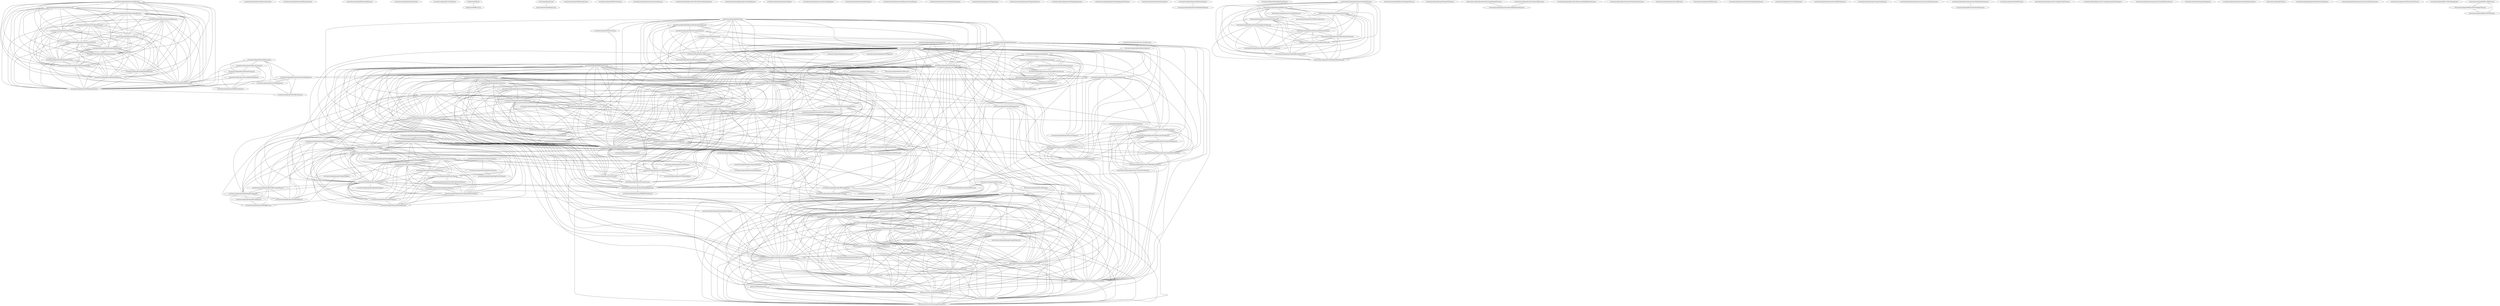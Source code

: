 strict graph G {
  1 [ label="src/com/ecyrd/jspwiki/Release.java" owner="f96058f9-d7c1-48b4-85a3-d20065b793df" creator="f96058f9-d7c1-48b4-85a3-d20065b793df" dev1="14c35934-8224-47f1-95b5-859afcd791c9;14" package="com.ecyrd.jspwiki" dev2="f96058f9-d7c1-48b4-85a3-d20065b793df;272" ];
  2 [ label="src/com/ecyrd/jspwiki/TranslatorReader.java" owner="f96058f9-d7c1-48b4-85a3-d20065b793df" creator="f96058f9-d7c1-48b4-85a3-d20065b793df" dev1="14c35934-8224-47f1-95b5-859afcd791c9;7" package="com.ecyrd.jspwiki" dev2="f96058f9-d7c1-48b4-85a3-d20065b793df;110" ];
  3 [ label="src/com/ecyrd/jspwiki/WikiEngine.java" owner="f96058f9-d7c1-48b4-85a3-d20065b793df" creator="f96058f9-d7c1-48b4-85a3-d20065b793df" dev1="14c35934-8224-47f1-95b5-859afcd791c9;18" package="com.ecyrd.jspwiki" dev2="f96058f9-d7c1-48b4-85a3-d20065b793df;133" ];
  4 [ label="tests/com/ecyrd/jspwiki/TestEngine.java" owner="f96058f9-d7c1-48b4-85a3-d20065b793df" creator="f96058f9-d7c1-48b4-85a3-d20065b793df" dev1="f96058f9-d7c1-48b4-85a3-d20065b793df;13" package="com.ecyrd.jspwiki" ];
  5 [ label="tests/com/ecyrd/jspwiki/TranslatorReaderTest.java" owner="f96058f9-d7c1-48b4-85a3-d20065b793df" creator="f96058f9-d7c1-48b4-85a3-d20065b793df" dev1="14c35934-8224-47f1-95b5-859afcd791c9;4" package="com.ecyrd.jspwiki" dev2="f96058f9-d7c1-48b4-85a3-d20065b793df;83" ];
  6 [ label="src/com/ecyrd/jspwiki/WikiPage.java" owner="f96058f9-d7c1-48b4-85a3-d20065b793df" creator="f96058f9-d7c1-48b4-85a3-d20065b793df" dev1="14c35934-8224-47f1-95b5-859afcd791c9;1" package="com.ecyrd.jspwiki" dev2="f96058f9-d7c1-48b4-85a3-d20065b793df;11" ];
  7 [ label="src/com/ecyrd/jspwiki/SearchResult.java" owner="f96058f9-d7c1-48b4-85a3-d20065b793df" creator="f96058f9-d7c1-48b4-85a3-d20065b793df" dev1="f96058f9-d7c1-48b4-85a3-d20065b793df;3" package="com.ecyrd.jspwiki" ];
  8 [ label="src/com/ecyrd/jspwiki/PageTimeComparator.java" owner="f96058f9-d7c1-48b4-85a3-d20065b793df" creator="f96058f9-d7c1-48b4-85a3-d20065b793df" dev1="f96058f9-d7c1-48b4-85a3-d20065b793df;4" package="com.ecyrd.jspwiki" ];
  9 [ label="src/com/ecyrd/jspwiki/SearchResultComparator.java" owner="f96058f9-d7c1-48b4-85a3-d20065b793df" creator="f96058f9-d7c1-48b4-85a3-d20065b793df" dev1="f96058f9-d7c1-48b4-85a3-d20065b793df;3" package="com.ecyrd.jspwiki" ];
  10 [ label="src/com/ecyrd/jspwiki/QueryItem.java" owner="f96058f9-d7c1-48b4-85a3-d20065b793df" creator="f96058f9-d7c1-48b4-85a3-d20065b793df" dev1="f96058f9-d7c1-48b4-85a3-d20065b793df;3" package="com.ecyrd.jspwiki" ];
  11 [ label="src/com/ecyrd/jspwiki/NoRequiredPropertyException.java" owner="f96058f9-d7c1-48b4-85a3-d20065b793df" creator="f96058f9-d7c1-48b4-85a3-d20065b793df" dev1="f96058f9-d7c1-48b4-85a3-d20065b793df;4" package="com.ecyrd.jspwiki" ];
  12 [ label="src/com/ecyrd/jspwiki/FileUtil.java" owner="f96058f9-d7c1-48b4-85a3-d20065b793df" creator="f96058f9-d7c1-48b4-85a3-d20065b793df" dev1="14c35934-8224-47f1-95b5-859afcd791c9;1" package="com.ecyrd.jspwiki" dev2="f96058f9-d7c1-48b4-85a3-d20065b793df;12" ];
  13 [ label="tests/com/ecyrd/jspwiki/WikiEngineTest.java" owner="f96058f9-d7c1-48b4-85a3-d20065b793df" creator="f96058f9-d7c1-48b4-85a3-d20065b793df" dev1="14c35934-8224-47f1-95b5-859afcd791c9;3" package="com.ecyrd.jspwiki" dev2="f96058f9-d7c1-48b4-85a3-d20065b793df;36" ];
  14 [ label="src/com/ecyrd/jspwiki/TextUtil.java" owner="f96058f9-d7c1-48b4-85a3-d20065b793df" creator="f96058f9-d7c1-48b4-85a3-d20065b793df" dev1="14c35934-8224-47f1-95b5-859afcd791c9;4" package="com.ecyrd.jspwiki" dev2="f96058f9-d7c1-48b4-85a3-d20065b793df;21" ];
  15 [ label="tests/com/ecyrd/jspwiki/TextUtilTest.java" owner="f96058f9-d7c1-48b4-85a3-d20065b793df" creator="f96058f9-d7c1-48b4-85a3-d20065b793df" dev1="f96058f9-d7c1-48b4-85a3-d20065b793df;5" package="com.ecyrd.jspwiki" ];
  16 [ label="tests/com/ecyrd/jspwiki/FileUtilTest.java" owner="f96058f9-d7c1-48b4-85a3-d20065b793df" creator="f96058f9-d7c1-48b4-85a3-d20065b793df" dev1="f96058f9-d7c1-48b4-85a3-d20065b793df;9" package="com.ecyrd.jspwiki" ];
  17 [ label="src/com/ecyrd/jspwiki/ReferenceManager.java" owner="f96058f9-d7c1-48b4-85a3-d20065b793df" creator="14c35934-8224-47f1-95b5-859afcd791c9" dev1="14c35934-8224-47f1-95b5-859afcd791c9;6" package="com.ecyrd.jspwiki" dev2="f96058f9-d7c1-48b4-85a3-d20065b793df;12" ];
  18 [ label="src/com/ecyrd/jspwiki/WikiContext.java" owner="f96058f9-d7c1-48b4-85a3-d20065b793df" creator="f96058f9-d7c1-48b4-85a3-d20065b793df" dev1="14c35934-8224-47f1-95b5-859afcd791c9;1" package="com.ecyrd.jspwiki" dev2="f96058f9-d7c1-48b4-85a3-d20065b793df;14" ];
  19 [ label="src/com/ecyrd/jspwiki/plugin/AbstractReferralPlugin.java" owner="f96058f9-d7c1-48b4-85a3-d20065b793df" creator="f96058f9-d7c1-48b4-85a3-d20065b793df" dev1="14c35934-8224-47f1-95b5-859afcd791c9;1" package="com.ecyrd.jspwiki.plugin" dev2="f96058f9-d7c1-48b4-85a3-d20065b793df;5" ];
  20 [ label="src/com/ecyrd/jspwiki/plugin/PluginException.java" owner="f96058f9-d7c1-48b4-85a3-d20065b793df" creator="f96058f9-d7c1-48b4-85a3-d20065b793df" dev1="14c35934-8224-47f1-95b5-859afcd791c9;1" package="com.ecyrd.jspwiki.plugin" dev2="f96058f9-d7c1-48b4-85a3-d20065b793df;2" ];
  21 [ label="src/com/ecyrd/jspwiki/plugin/PluginManager.java" owner="f96058f9-d7c1-48b4-85a3-d20065b793df" creator="f96058f9-d7c1-48b4-85a3-d20065b793df" dev1="14c35934-8224-47f1-95b5-859afcd791c9;3" package="com.ecyrd.jspwiki.plugin" dev2="f96058f9-d7c1-48b4-85a3-d20065b793df;21" ];
  22 [ label="src/com/ecyrd/jspwiki/plugin/RecentChangesPlugin.java" owner="f96058f9-d7c1-48b4-85a3-d20065b793df" creator="f96058f9-d7c1-48b4-85a3-d20065b793df" dev1="14c35934-8224-47f1-95b5-859afcd791c9;1" package="com.ecyrd.jspwiki.plugin" dev2="f96058f9-d7c1-48b4-85a3-d20065b793df;10" ];
  23 [ label="src/com/ecyrd/jspwiki/plugin/ReferringPagesPlugin.java" owner="f96058f9-d7c1-48b4-85a3-d20065b793df" creator="f96058f9-d7c1-48b4-85a3-d20065b793df" dev1="14c35934-8224-47f1-95b5-859afcd791c9;2" package="com.ecyrd.jspwiki.plugin" dev2="f96058f9-d7c1-48b4-85a3-d20065b793df;10" ];
  24 [ label="src/com/ecyrd/jspwiki/plugin/UndefinedPagesPlugin.java" owner="f96058f9-d7c1-48b4-85a3-d20065b793df" creator="f96058f9-d7c1-48b4-85a3-d20065b793df" dev1="14c35934-8224-47f1-95b5-859afcd791c9;1" package="com.ecyrd.jspwiki.plugin" dev2="f96058f9-d7c1-48b4-85a3-d20065b793df;6" ];
  25 [ label="src/com/ecyrd/jspwiki/plugin/UnusedPagesPlugin.java" owner="f96058f9-d7c1-48b4-85a3-d20065b793df" creator="f96058f9-d7c1-48b4-85a3-d20065b793df" dev1="14c35934-8224-47f1-95b5-859afcd791c9;1" package="com.ecyrd.jspwiki.plugin" dev2="f96058f9-d7c1-48b4-85a3-d20065b793df;5" ];
  26 [ label="src/com/ecyrd/jspwiki/plugin/WikiPlugin.java" owner="f96058f9-d7c1-48b4-85a3-d20065b793df" creator="f96058f9-d7c1-48b4-85a3-d20065b793df" dev1="f96058f9-d7c1-48b4-85a3-d20065b793df;2" package="com.ecyrd.jspwiki.plugin" ];
  27 [ label="tests/com/ecyrd/jspwiki/plugin/PluginManagerTest.java" owner="f96058f9-d7c1-48b4-85a3-d20065b793df" creator="f96058f9-d7c1-48b4-85a3-d20065b793df" dev1="f96058f9-d7c1-48b4-85a3-d20065b793df;10" package="com.ecyrd.jspwiki.plugin" ];
  28 [ label="tests/com/ecyrd/jspwiki/plugin/SamplePlugin.java" owner="f96058f9-d7c1-48b4-85a3-d20065b793df" creator="f96058f9-d7c1-48b4-85a3-d20065b793df" dev1="f96058f9-d7c1-48b4-85a3-d20065b793df;4" package="com.ecyrd.jspwiki.plugin" ];
  29 [ label="tests/com/ecyrd/jspwiki/plugin/ReferringPagesPluginTest.java" owner="f96058f9-d7c1-48b4-85a3-d20065b793df" creator="f96058f9-d7c1-48b4-85a3-d20065b793df" dev1="f96058f9-d7c1-48b4-85a3-d20065b793df;12" package="com.ecyrd.jspwiki.plugin" ];
  30 [ label="src/com/ecyrd/jspwiki/StringTransmutator.java" owner="f96058f9-d7c1-48b4-85a3-d20065b793df" creator="f96058f9-d7c1-48b4-85a3-d20065b793df" dev1="f96058f9-d7c1-48b4-85a3-d20065b793df;1" package="com.ecyrd.jspwiki" ];
  31 [ label="src/com/ecyrd/jspwiki/xmlrpc/RPCHandler.java" owner="f96058f9-d7c1-48b4-85a3-d20065b793df" creator="f96058f9-d7c1-48b4-85a3-d20065b793df" dev1="14c35934-8224-47f1-95b5-859afcd791c9;1" package="com.ecyrd.jspwiki.xmlrpc" dev2="f96058f9-d7c1-48b4-85a3-d20065b793df;16" ];
  32 [ label="src/com/ecyrd/jspwiki/xmlrpc/RPCServlet.java" owner="f96058f9-d7c1-48b4-85a3-d20065b793df" creator="f96058f9-d7c1-48b4-85a3-d20065b793df" dev1="f96058f9-d7c1-48b4-85a3-d20065b793df;5" package="com.ecyrd.jspwiki.xmlrpc" ];
  33 [ label="src/com/ecyrd/jspwiki/InternalWikiException.java" owner="f96058f9-d7c1-48b4-85a3-d20065b793df" creator="f96058f9-d7c1-48b4-85a3-d20065b793df" dev1="f96058f9-d7c1-48b4-85a3-d20065b793df;1" package="com.ecyrd.jspwiki" ];
  34 [ label="tests/com/ecyrd/jspwiki/xmlrpc/RPCHandlerTest.java" owner="f96058f9-d7c1-48b4-85a3-d20065b793df" creator="f96058f9-d7c1-48b4-85a3-d20065b793df" dev1="f96058f9-d7c1-48b4-85a3-d20065b793df;11" package="com.ecyrd.jspwiki.xmlrpc" ];
  35 [ label="tests/com/ecyrd/jspwiki/RCSFileProviderTest.java" owner="f96058f9-d7c1-48b4-85a3-d20065b793df" creator="f96058f9-d7c1-48b4-85a3-d20065b793df" dev1="f96058f9-d7c1-48b4-85a3-d20065b793df;11" package="com.ecyrd.jspwiki" ];
  36 [ label="src/com/ecyrd/jspwiki/DifferenceEngine.java" owner="f96058f9-d7c1-48b4-85a3-d20065b793df" creator="f96058f9-d7c1-48b4-85a3-d20065b793df" dev1="f96058f9-d7c1-48b4-85a3-d20065b793df;4" package="com.ecyrd.jspwiki" ];
  37 [ label="src/com/ecyrd/jspwiki/LinkCollector.java" owner="f96058f9-d7c1-48b4-85a3-d20065b793df" creator="f96058f9-d7c1-48b4-85a3-d20065b793df" dev1="f96058f9-d7c1-48b4-85a3-d20065b793df;1" package="com.ecyrd.jspwiki" ];
  38 [ label="src/com/ecyrd/jspwiki/xmlrpc/AbstractRPCHandler.java" owner="f96058f9-d7c1-48b4-85a3-d20065b793df" creator="f96058f9-d7c1-48b4-85a3-d20065b793df" dev1="f96058f9-d7c1-48b4-85a3-d20065b793df;3" package="com.ecyrd.jspwiki.xmlrpc" ];
  39 [ label="src/com/ecyrd/jspwiki/xmlrpc/RPCHandlerUTF8.java" owner="f96058f9-d7c1-48b4-85a3-d20065b793df" creator="f96058f9-d7c1-48b4-85a3-d20065b793df" dev1="14c35934-8224-47f1-95b5-859afcd791c9;1" package="com.ecyrd.jspwiki.xmlrpc" dev2="f96058f9-d7c1-48b4-85a3-d20065b793df;8" ];
  40 [ label="tests/com/ecyrd/jspwiki/VersioningFileProviderTest.java" owner="f96058f9-d7c1-48b4-85a3-d20065b793df" creator="f96058f9-d7c1-48b4-85a3-d20065b793df" dev1="14c35934-8224-47f1-95b5-859afcd791c9;1" package="com.ecyrd.jspwiki" dev2="f96058f9-d7c1-48b4-85a3-d20065b793df;11" ];
  41 [ label="src/com/ecyrd/jspwiki/UserProfile.java" owner="f96058f9-d7c1-48b4-85a3-d20065b793df" creator="f96058f9-d7c1-48b4-85a3-d20065b793df" dev1="14c35934-8224-47f1-95b5-859afcd791c9;1" package="com.ecyrd.jspwiki" dev2="f96058f9-d7c1-48b4-85a3-d20065b793df;9" ];
  42 [ label="src/com/ecyrd/jspwiki/rss/RSSGenerator.java" owner="f96058f9-d7c1-48b4-85a3-d20065b793df" creator="f96058f9-d7c1-48b4-85a3-d20065b793df" dev1="14c35934-8224-47f1-95b5-859afcd791c9;1" package="com.ecyrd.jspwiki.rss" dev2="f96058f9-d7c1-48b4-85a3-d20065b793df;14" ];
  43 [ label="src/com/ecyrd/jspwiki/plugin/CurrentTimePlugin.java" owner="f96058f9-d7c1-48b4-85a3-d20065b793df" creator="f96058f9-d7c1-48b4-85a3-d20065b793df" dev1="f96058f9-d7c1-48b4-85a3-d20065b793df;3" package="com.ecyrd.jspwiki.plugin" ];
  44 [ label="src/bmsi/util/Diff.java" owner="f96058f9-d7c1-48b4-85a3-d20065b793df" creator="f96058f9-d7c1-48b4-85a3-d20065b793df" dev1="f96058f9-d7c1-48b4-85a3-d20065b793df;1" package="bmsi.util" ];
  45 [ label="src/bmsi/util/DiffPrint.java" owner="f96058f9-d7c1-48b4-85a3-d20065b793df" creator="f96058f9-d7c1-48b4-85a3-d20065b793df" dev1="f96058f9-d7c1-48b4-85a3-d20065b793df;1" package="bmsi.util" ];
  46 [ label="tests/com/ecyrd/jspwiki/FileSystemProviderTest.java" owner="f96058f9-d7c1-48b4-85a3-d20065b793df" creator="f96058f9-d7c1-48b4-85a3-d20065b793df" dev1="f96058f9-d7c1-48b4-85a3-d20065b793df;9" package="UNKNOWN" ];
  47 [ label="tests/SamplePlugin2.java" owner="f96058f9-d7c1-48b4-85a3-d20065b793df" creator="f96058f9-d7c1-48b4-85a3-d20065b793df" dev1="f96058f9-d7c1-48b4-85a3-d20065b793df;1" package="" ];
  48 [ label="tests/com/foo/SamplePlugin3.java" owner="f96058f9-d7c1-48b4-85a3-d20065b793df" creator="f96058f9-d7c1-48b4-85a3-d20065b793df" dev1="f96058f9-d7c1-48b4-85a3-d20065b793df;1" package="com.foo" ];
  49 [ label="src/com/ecyrd/jspwiki/providers/CachingProvider.java" owner="f96058f9-d7c1-48b4-85a3-d20065b793df" creator="f96058f9-d7c1-48b4-85a3-d20065b793df" dev1="14c35934-8224-47f1-95b5-859afcd791c9;5" package="com.ecyrd.jspwiki.providers" dev2="f96058f9-d7c1-48b4-85a3-d20065b793df;28" ];
  50 [ label="src/com/ecyrd/jspwiki/providers/FileSystemProvider.java" owner="f96058f9-d7c1-48b4-85a3-d20065b793df" creator="f96058f9-d7c1-48b4-85a3-d20065b793df" dev1="14c35934-8224-47f1-95b5-859afcd791c9;3" package="com.ecyrd.jspwiki.providers" dev2="f96058f9-d7c1-48b4-85a3-d20065b793df;11" ];
  51 [ label="src/com/ecyrd/jspwiki/providers/ProviderException.java" owner="f96058f9-d7c1-48b4-85a3-d20065b793df" creator="f96058f9-d7c1-48b4-85a3-d20065b793df" dev1="14c35934-8224-47f1-95b5-859afcd791c9;1" package="com.ecyrd.jspwiki.providers" dev2="f96058f9-d7c1-48b4-85a3-d20065b793df;2" ];
  52 [ label="src/com/ecyrd/jspwiki/providers/RCSFileProvider.java" owner="f96058f9-d7c1-48b4-85a3-d20065b793df" creator="f96058f9-d7c1-48b4-85a3-d20065b793df" dev1="f96058f9-d7c1-48b4-85a3-d20065b793df;11" package="com.ecyrd.jspwiki.providers" ];
  53 [ label="src/com/ecyrd/jspwiki/providers/VersioningFileProvider.java" owner="f96058f9-d7c1-48b4-85a3-d20065b793df" creator="f96058f9-d7c1-48b4-85a3-d20065b793df" dev1="14c35934-8224-47f1-95b5-859afcd791c9;1" package="com.ecyrd.jspwiki.providers" dev2="f96058f9-d7c1-48b4-85a3-d20065b793df;9" ];
  54 [ label="src/com/ecyrd/jspwiki/providers/WikiPageProvider.java" owner="f96058f9-d7c1-48b4-85a3-d20065b793df" creator="f96058f9-d7c1-48b4-85a3-d20065b793df" dev1="14c35934-8224-47f1-95b5-859afcd791c9;2" package="com.ecyrd.jspwiki.providers" dev2="f96058f9-d7c1-48b4-85a3-d20065b793df;6" ];
  55 [ label="src/com/ecyrd/jspwiki/WikiException.java" owner="f96058f9-d7c1-48b4-85a3-d20065b793df" creator="f96058f9-d7c1-48b4-85a3-d20065b793df" dev1="f96058f9-d7c1-48b4-85a3-d20065b793df;1" package="com.ecyrd.jspwiki" ];
  56 [ label="src/com/ecyrd/jspwiki/WikiProvider.java" owner="f96058f9-d7c1-48b4-85a3-d20065b793df" creator="f96058f9-d7c1-48b4-85a3-d20065b793df" dev1="f96058f9-d7c1-48b4-85a3-d20065b793df;1" package="com.ecyrd.jspwiki" ];
  57 [ label="src/com/ecyrd/jspwiki/PageManager.java" owner="f96058f9-d7c1-48b4-85a3-d20065b793df" creator="f96058f9-d7c1-48b4-85a3-d20065b793df" dev1="14c35934-8224-47f1-95b5-859afcd791c9;2" package="com.ecyrd.jspwiki" dev2="f96058f9-d7c1-48b4-85a3-d20065b793df;13" ];
  58 [ label="tests/com/ecyrd/jspwiki/PageManagerTest.java" owner="f96058f9-d7c1-48b4-85a3-d20065b793df" creator="f96058f9-d7c1-48b4-85a3-d20065b793df" dev1="f96058f9-d7c1-48b4-85a3-d20065b793df;5" package="com.ecyrd.jspwiki" ];
  59 [ label="src/com/ecyrd/jspwiki/attachment/AttachmentManager.java" owner="f96058f9-d7c1-48b4-85a3-d20065b793df" creator="f96058f9-d7c1-48b4-85a3-d20065b793df" dev1="14c35934-8224-47f1-95b5-859afcd791c9;3" package="com.ecyrd.jspwiki.attachment" dev2="f96058f9-d7c1-48b4-85a3-d20065b793df;19" ];
  60 [ label="src/com/ecyrd/jspwiki/attachment/Attachment.java" owner="f96058f9-d7c1-48b4-85a3-d20065b793df" creator="f96058f9-d7c1-48b4-85a3-d20065b793df" dev1="f96058f9-d7c1-48b4-85a3-d20065b793df;4" package="com.ecyrd.jspwiki.attachment" ];
  61 [ label="tests/com/ecyrd/jspwiki/AllTests.java" owner="f96058f9-d7c1-48b4-85a3-d20065b793df" creator="f96058f9-d7c1-48b4-85a3-d20065b793df" dev1="14c35934-8224-47f1-95b5-859afcd791c9;1" package="com.ecyrd.jspwiki" dev2="f96058f9-d7c1-48b4-85a3-d20065b793df;7" ];
  62 [ label="tests/com/ecyrd/jspwiki/plugin/AllTests.java" owner="f96058f9-d7c1-48b4-85a3-d20065b793df" creator="f96058f9-d7c1-48b4-85a3-d20065b793df" dev1="f96058f9-d7c1-48b4-85a3-d20065b793df;3" package="com.ecyrd.jspwiki.plugin" ];
  63 [ label="tests/com/ecyrd/jspwiki/providers/AllTests.java" owner="f96058f9-d7c1-48b4-85a3-d20065b793df" creator="f96058f9-d7c1-48b4-85a3-d20065b793df" dev1="f96058f9-d7c1-48b4-85a3-d20065b793df;4" package="com.ecyrd.jspwiki.providers" ];
  64 [ label="tests/com/ecyrd/jspwiki/xmlrpc/AllTests.java" owner="f96058f9-d7c1-48b4-85a3-d20065b793df" creator="f96058f9-d7c1-48b4-85a3-d20065b793df" dev1="f96058f9-d7c1-48b4-85a3-d20065b793df;2" package="com.ecyrd.jspwiki.xmlrpc" ];
  65 [ label="tests/stress/Benchmark.java" owner="f96058f9-d7c1-48b4-85a3-d20065b793df" creator="f96058f9-d7c1-48b4-85a3-d20065b793df" dev1="f96058f9-d7c1-48b4-85a3-d20065b793df;3" package="stress" ];
  66 [ label="tests/stress/StressTestRCSProvider.java" owner="f96058f9-d7c1-48b4-85a3-d20065b793df" creator="f96058f9-d7c1-48b4-85a3-d20065b793df" dev1="f96058f9-d7c1-48b4-85a3-d20065b793df;4" package="stress" ];
  67 [ label="tests/stress/StressTestVersioningProvider.java" owner="f96058f9-d7c1-48b4-85a3-d20065b793df" creator="f96058f9-d7c1-48b4-85a3-d20065b793df" dev1="f96058f9-d7c1-48b4-85a3-d20065b793df;4" package="stress" ];
  68 [ label="src/com/ecyrd/jspwiki/providers/NoSuchVersionException.java" owner="f96058f9-d7c1-48b4-85a3-d20065b793df" creator="f96058f9-d7c1-48b4-85a3-d20065b793df" dev1="f96058f9-d7c1-48b4-85a3-d20065b793df;1" package="com.ecyrd.jspwiki.providers" ];
  69 [ label="tests/stress/StressTestSpeed.java" owner="f96058f9-d7c1-48b4-85a3-d20065b793df" creator="f96058f9-d7c1-48b4-85a3-d20065b793df" dev1="f96058f9-d7c1-48b4-85a3-d20065b793df;5" package="stress" ];
  70 [ label="tests/com/ecyrd/jspwiki/plugin/JavaScriptPlugin.java" owner="f96058f9-d7c1-48b4-85a3-d20065b793df" creator="f96058f9-d7c1-48b4-85a3-d20065b793df" dev1="f96058f9-d7c1-48b4-85a3-d20065b793df;1" package="com.ecyrd.jspwiki.plugin" ];
  71 [ label="src/com/ecyrd/jspwiki/tags/RSSCoffeeCupLinkTag.java" owner="f96058f9-d7c1-48b4-85a3-d20065b793df" creator="f96058f9-d7c1-48b4-85a3-d20065b793df" dev1="f96058f9-d7c1-48b4-85a3-d20065b793df;3" package="com.ecyrd.jspwiki.tags" ];
  72 [ label="src/com/ecyrd/jspwiki/tags/RSSImageLinkTag.java" owner="f96058f9-d7c1-48b4-85a3-d20065b793df" creator="f96058f9-d7c1-48b4-85a3-d20065b793df" dev1="f96058f9-d7c1-48b4-85a3-d20065b793df;3" package="com.ecyrd.jspwiki.tags" ];
  73 [ label="src/com/ecyrd/jspwiki/tags/RSSLinkTag.java" owner="f96058f9-d7c1-48b4-85a3-d20065b793df" creator="f96058f9-d7c1-48b4-85a3-d20065b793df" dev1="f96058f9-d7c1-48b4-85a3-d20065b793df;2" package="com.ecyrd.jspwiki.tags" ];
  74 [ label="src/com/ecyrd/jspwiki/tags/WikiTagBase.java" owner="f96058f9-d7c1-48b4-85a3-d20065b793df" creator="f96058f9-d7c1-48b4-85a3-d20065b793df" dev1="f96058f9-d7c1-48b4-85a3-d20065b793df;4" package="com.ecyrd.jspwiki.tags" ];
  75 [ label="src/com/ecyrd/jspwiki/tags/AuthorTag.java" owner="f96058f9-d7c1-48b4-85a3-d20065b793df" creator="f96058f9-d7c1-48b4-85a3-d20065b793df" dev1="f96058f9-d7c1-48b4-85a3-d20065b793df;2" package="com.ecyrd.jspwiki.tags" ];
  76 [ label="src/com/ecyrd/jspwiki/plugin/IndexPlugin.java" owner="f96058f9-d7c1-48b4-85a3-d20065b793df" creator="f96058f9-d7c1-48b4-85a3-d20065b793df" dev1="14c35934-8224-47f1-95b5-859afcd791c9;1" package="com.ecyrd.jspwiki.plugin" dev2="f96058f9-d7c1-48b4-85a3-d20065b793df;5" ];
  77 [ label="src/com/ecyrd/jspwiki/tags/EditLinkTag.java" owner="f96058f9-d7c1-48b4-85a3-d20065b793df" creator="f96058f9-d7c1-48b4-85a3-d20065b793df" dev1="14c35934-8224-47f1-95b5-859afcd791c9;1" package="com.ecyrd.jspwiki.tags" dev2="f96058f9-d7c1-48b4-85a3-d20065b793df;9" ];
  78 [ label="src/com/ecyrd/jspwiki/tags/NoSuchPageTag.java" owner="f96058f9-d7c1-48b4-85a3-d20065b793df" creator="f96058f9-d7c1-48b4-85a3-d20065b793df" dev1="f96058f9-d7c1-48b4-85a3-d20065b793df;3" package="com.ecyrd.jspwiki.tags" ];
  79 [ label="src/com/ecyrd/jspwiki/tags/LinkToTag.java" owner="f96058f9-d7c1-48b4-85a3-d20065b793df" creator="f96058f9-d7c1-48b4-85a3-d20065b793df" dev1="14c35934-8224-47f1-95b5-859afcd791c9;1" package="com.ecyrd.jspwiki.tags" dev2="f96058f9-d7c1-48b4-85a3-d20065b793df;14" ];
  80 [ label="src/com/ecyrd/jspwiki/tags/InsertPageTag.java" owner="f96058f9-d7c1-48b4-85a3-d20065b793df" creator="f96058f9-d7c1-48b4-85a3-d20065b793df" dev1="f96058f9-d7c1-48b4-85a3-d20065b793df;10" package="com.ecyrd.jspwiki.tags" ];
  81 [ label="src/com/ecyrd/jspwiki/tags/PageNameTag.java" owner="f96058f9-d7c1-48b4-85a3-d20065b793df" creator="f96058f9-d7c1-48b4-85a3-d20065b793df" dev1="f96058f9-d7c1-48b4-85a3-d20065b793df;2" package="com.ecyrd.jspwiki.tags" ];
  82 [ label="src/com/ecyrd/jspwiki/tags/PermissionTag.java" owner="f96058f9-d7c1-48b4-85a3-d20065b793df" creator="f96058f9-d7c1-48b4-85a3-d20065b793df" dev1="14c35934-8224-47f1-95b5-859afcd791c9;2" package="com.ecyrd.jspwiki.tags" dev2="f96058f9-d7c1-48b4-85a3-d20065b793df;4" ];
  83 [ label="src/com/ecyrd/jspwiki/tags/PageInfoLinkTag.java" owner="f96058f9-d7c1-48b4-85a3-d20065b793df" creator="f96058f9-d7c1-48b4-85a3-d20065b793df" dev1="f96058f9-d7c1-48b4-85a3-d20065b793df;4" package="com.ecyrd.jspwiki.tags" ];
  84 [ label="src/com/ecyrd/jspwiki/tags/ContentEncodingTag.java" owner="f96058f9-d7c1-48b4-85a3-d20065b793df" creator="f96058f9-d7c1-48b4-85a3-d20065b793df" dev1="f96058f9-d7c1-48b4-85a3-d20065b793df;1" package="com.ecyrd.jspwiki.tags" ];
  85 [ label="src/com/ecyrd/jspwiki/tags/WikiLinkTag.java" owner="f96058f9-d7c1-48b4-85a3-d20065b793df" creator="f96058f9-d7c1-48b4-85a3-d20065b793df" dev1="f96058f9-d7c1-48b4-85a3-d20065b793df;5" package="com.ecyrd.jspwiki.tags" ];
  86 [ label="src/com/ecyrd/jspwiki/tags/CheckVersionTag.java" owner="f96058f9-d7c1-48b4-85a3-d20065b793df" creator="f96058f9-d7c1-48b4-85a3-d20065b793df" dev1="f96058f9-d7c1-48b4-85a3-d20065b793df;3" package="com.ecyrd.jspwiki.tags" ];
  87 [ label="src/com/ecyrd/jspwiki/tags/InsertDiffTag.java" owner="f96058f9-d7c1-48b4-85a3-d20065b793df" creator="f96058f9-d7c1-48b4-85a3-d20065b793df" dev1="f96058f9-d7c1-48b4-85a3-d20065b793df;3" package="com.ecyrd.jspwiki.tags" ];
  88 [ label="src/com/ecyrd/jspwiki/tags/PageExistsTag.java" owner="f96058f9-d7c1-48b4-85a3-d20065b793df" creator="f96058f9-d7c1-48b4-85a3-d20065b793df" dev1="f96058f9-d7c1-48b4-85a3-d20065b793df;1" package="com.ecyrd.jspwiki.tags" ];
  89 [ label="src/com/ecyrd/jspwiki/tags/PageVersionTag.java" owner="f96058f9-d7c1-48b4-85a3-d20065b793df" creator="f96058f9-d7c1-48b4-85a3-d20065b793df" dev1="f96058f9-d7c1-48b4-85a3-d20065b793df;1" package="com.ecyrd.jspwiki.tags" ];
  90 [ label="src/com/ecyrd/jspwiki/tags/PageDateTag.java" owner="f96058f9-d7c1-48b4-85a3-d20065b793df" creator="f96058f9-d7c1-48b4-85a3-d20065b793df" dev1="f96058f9-d7c1-48b4-85a3-d20065b793df;4" package="com.ecyrd.jspwiki.tags" ];
  91 [ label="src/com/ecyrd/jspwiki/tags/TranslateTag.java" owner="f96058f9-d7c1-48b4-85a3-d20065b793df" creator="f96058f9-d7c1-48b4-85a3-d20065b793df" dev1="f96058f9-d7c1-48b4-85a3-d20065b793df;2" package="com.ecyrd.jspwiki.tags" ];
  92 [ label="tests/com/ecyrd/jspwiki/plugin/UndefinedPagesPluginTest.java" owner="f96058f9-d7c1-48b4-85a3-d20065b793df" creator="f96058f9-d7c1-48b4-85a3-d20065b793df" dev1="f96058f9-d7c1-48b4-85a3-d20065b793df;4" package="com.ecyrd.jspwiki.plugin" ];
  93 [ label="src/com/ecyrd/jspwiki/tags/CheckRequestContextTag.java" owner="f96058f9-d7c1-48b4-85a3-d20065b793df" creator="f96058f9-d7c1-48b4-85a3-d20065b793df" dev1="f96058f9-d7c1-48b4-85a3-d20065b793df;1" package="com.ecyrd.jspwiki.tags" ];
  94 [ label="src/com/ecyrd/jspwiki/tags/DiffLinkTag.java" owner="f96058f9-d7c1-48b4-85a3-d20065b793df" creator="f96058f9-d7c1-48b4-85a3-d20065b793df" dev1="f96058f9-d7c1-48b4-85a3-d20065b793df;8" package="com.ecyrd.jspwiki.tags" ];
  95 [ label="src/com/ecyrd/jspwiki/tags/HistoryIteratorTag.java" owner="f96058f9-d7c1-48b4-85a3-d20065b793df" creator="f96058f9-d7c1-48b4-85a3-d20065b793df" dev1="f96058f9-d7c1-48b4-85a3-d20065b793df;5" package="com.ecyrd.jspwiki.tags" ];
  96 [ label="src/com/ecyrd/jspwiki/tags/IncludeTag.java" owner="f96058f9-d7c1-48b4-85a3-d20065b793df" creator="f96058f9-d7c1-48b4-85a3-d20065b793df" dev1="f96058f9-d7c1-48b4-85a3-d20065b793df;2" package="com.ecyrd.jspwiki.tags" ];
  97 [ label="src/com/ecyrd/jspwiki/tags/UserCheckTag.java" owner="f96058f9-d7c1-48b4-85a3-d20065b793df" creator="f96058f9-d7c1-48b4-85a3-d20065b793df" dev1="14c35934-8224-47f1-95b5-859afcd791c9;2" package="com.ecyrd.jspwiki.tags" dev2="f96058f9-d7c1-48b4-85a3-d20065b793df;5" ];
  98 [ label="src/com/ecyrd/jspwiki/tags/UserNameTag.java" owner="f96058f9-d7c1-48b4-85a3-d20065b793df" creator="f96058f9-d7c1-48b4-85a3-d20065b793df" dev1="f96058f9-d7c1-48b4-85a3-d20065b793df;2" package="com.ecyrd.jspwiki.tags" ];
  99 [ label="src/com/ecyrd/jspwiki/tags/HistoryIteratorInfo.java" owner="f96058f9-d7c1-48b4-85a3-d20065b793df" creator="f96058f9-d7c1-48b4-85a3-d20065b793df" dev1="f96058f9-d7c1-48b4-85a3-d20065b793df;1" package="com.ecyrd.jspwiki.tags" ];
  100 [ label="src/com/ecyrd/jspwiki/VariableManager.java" owner="f96058f9-d7c1-48b4-85a3-d20065b793df" creator="f96058f9-d7c1-48b4-85a3-d20065b793df" dev1="14c35934-8224-47f1-95b5-859afcd791c9;1" package="com.ecyrd.jspwiki" dev2="f96058f9-d7c1-48b4-85a3-d20065b793df;12" ];
  101 [ label="src/com/ecyrd/jspwiki/NoSuchVariableException.java" owner="f96058f9-d7c1-48b4-85a3-d20065b793df" creator="f96058f9-d7c1-48b4-85a3-d20065b793df" dev1="f96058f9-d7c1-48b4-85a3-d20065b793df;1" package="com.ecyrd.jspwiki" ];
  102 [ label="tests/com/ecyrd/jspwiki/VariableManagerTest.java" owner="f96058f9-d7c1-48b4-85a3-d20065b793df" creator="f96058f9-d7c1-48b4-85a3-d20065b793df" dev1="f96058f9-d7c1-48b4-85a3-d20065b793df;4" package="com.ecyrd.jspwiki" ];
  103 [ label="src/com/ecyrd/jspwiki/tags/VariableTag.java" owner="f96058f9-d7c1-48b4-85a3-d20065b793df" creator="f96058f9-d7c1-48b4-85a3-d20065b793df" dev1="14c35934-8224-47f1-95b5-859afcd791c9;1" package="com.ecyrd.jspwiki.tags" dev2="f96058f9-d7c1-48b4-85a3-d20065b793df;3" ];
  104 [ label="src/com/ecyrd/jspwiki/plugin/WeblogEntryPlugin.java" owner="f96058f9-d7c1-48b4-85a3-d20065b793df" creator="f96058f9-d7c1-48b4-85a3-d20065b793df" dev1="14c35934-8224-47f1-95b5-859afcd791c9;1" package="com.ecyrd.jspwiki.plugin" dev2="f96058f9-d7c1-48b4-85a3-d20065b793df;8" ];
  105 [ label="src/com/ecyrd/jspwiki/plugin/WeblogPlugin.java" owner="f96058f9-d7c1-48b4-85a3-d20065b793df" creator="f96058f9-d7c1-48b4-85a3-d20065b793df" dev1="14c35934-8224-47f1-95b5-859afcd791c9;2" package="com.ecyrd.jspwiki.plugin" dev2="f96058f9-d7c1-48b4-85a3-d20065b793df;28" ];
  106 [ label="src/com/ecyrd/jspwiki/tags/PluginTag.java" owner="f96058f9-d7c1-48b4-85a3-d20065b793df" creator="f96058f9-d7c1-48b4-85a3-d20065b793df" dev1="f96058f9-d7c1-48b4-85a3-d20065b793df;1" package="com.ecyrd.jspwiki.tags" ];
  107 [ label="src/com/ecyrd/jspwiki/tags/IteratorTag.java" owner="f96058f9-d7c1-48b4-85a3-d20065b793df" creator="f96058f9-d7c1-48b4-85a3-d20065b793df" dev1="f96058f9-d7c1-48b4-85a3-d20065b793df;2" package="com.ecyrd.jspwiki.tags" ];
  108 [ label="src/com/ecyrd/jspwiki/tags/SearchResultIteratorInfo.java" owner="f96058f9-d7c1-48b4-85a3-d20065b793df" creator="f96058f9-d7c1-48b4-85a3-d20065b793df" dev1="f96058f9-d7c1-48b4-85a3-d20065b793df;1" package="com.ecyrd.jspwiki.tags" ];
  109 [ label="src/com/ecyrd/jspwiki/tags/SearchResultIteratorTag.java" owner="f96058f9-d7c1-48b4-85a3-d20065b793df" creator="f96058f9-d7c1-48b4-85a3-d20065b793df" dev1="f96058f9-d7c1-48b4-85a3-d20065b793df;4" package="com.ecyrd.jspwiki.tags" ];
  110 [ label="tests/com/ecyrd/jspwiki/providers/VerySimpleProvider.java" owner="f96058f9-d7c1-48b4-85a3-d20065b793df" creator="f96058f9-d7c1-48b4-85a3-d20065b793df" dev1="14c35934-8224-47f1-95b5-859afcd791c9;2" package="com.ecyrd.jspwiki.providers" dev2="f96058f9-d7c1-48b4-85a3-d20065b793df;4" ];
  111 [ label="src/com/ecyrd/jspwiki/providers/WikiAttachmentProvider.java" owner="f96058f9-d7c1-48b4-85a3-d20065b793df" creator="f96058f9-d7c1-48b4-85a3-d20065b793df" dev1="14c35934-8224-47f1-95b5-859afcd791c9;1" package="com.ecyrd.jspwiki.providers" dev2="f96058f9-d7c1-48b4-85a3-d20065b793df;7" ];
  112 [ label="src/com/ecyrd/jspwiki/plugin/Counter.java" owner="f96058f9-d7c1-48b4-85a3-d20065b793df" creator="f96058f9-d7c1-48b4-85a3-d20065b793df" dev1="f96058f9-d7c1-48b4-85a3-d20065b793df;2" package="com.ecyrd.jspwiki.plugin" ];
  113 [ label="tests/com/ecyrd/jspwiki/plugin/CounterPluginTest.java" owner="f96058f9-d7c1-48b4-85a3-d20065b793df" creator="f96058f9-d7c1-48b4-85a3-d20065b793df" dev1="f96058f9-d7c1-48b4-85a3-d20065b793df;4" package="com.ecyrd.jspwiki.plugin" ];
  114 [ label="src/com/ecyrd/jspwiki/attachment/AttachmentServlet.java" owner="f96058f9-d7c1-48b4-85a3-d20065b793df" creator="f96058f9-d7c1-48b4-85a3-d20065b793df" dev1="14c35934-8224-47f1-95b5-859afcd791c9;3" package="com.ecyrd.jspwiki.attachment" dev2="f96058f9-d7c1-48b4-85a3-d20065b793df;17" ];
  115 [ label="src/com/ecyrd/jspwiki/providers/BasicAttachmentProvider.java" owner="f96058f9-d7c1-48b4-85a3-d20065b793df" creator="f96058f9-d7c1-48b4-85a3-d20065b793df" dev1="14c35934-8224-47f1-95b5-859afcd791c9;4" package="com.ecyrd.jspwiki.providers" dev2="f96058f9-d7c1-48b4-85a3-d20065b793df;18" ];
  116 [ label="src/com/ecyrd/jspwiki/plugin/GoDiagram.java" owner="f96058f9-d7c1-48b4-85a3-d20065b793df" creator="f96058f9-d7c1-48b4-85a3-d20065b793df" dev1="f96058f9-d7c1-48b4-85a3-d20065b793df;12" package="com.ecyrd.jspwiki.plugin" ];
  117 [ label="tests/com/ecyrd/jspwiki/plugin/GoDiagramTest.java" owner="f96058f9-d7c1-48b4-85a3-d20065b793df" creator="f96058f9-d7c1-48b4-85a3-d20065b793df" dev1="f96058f9-d7c1-48b4-85a3-d20065b793df;1" package="UNKNOWN" ];
  118 [ label="src/com/ecyrd/jspwiki/tags/AttachmentsIteratorInfo.java" owner="f96058f9-d7c1-48b4-85a3-d20065b793df" creator="f96058f9-d7c1-48b4-85a3-d20065b793df" dev1="f96058f9-d7c1-48b4-85a3-d20065b793df;1" package="com.ecyrd.jspwiki.tags" ];
  119 [ label="src/com/ecyrd/jspwiki/tags/AttachmentsIteratorTag.java" owner="f96058f9-d7c1-48b4-85a3-d20065b793df" creator="f96058f9-d7c1-48b4-85a3-d20065b793df" dev1="f96058f9-d7c1-48b4-85a3-d20065b793df;3" package="com.ecyrd.jspwiki.tags" ];
  120 [ label="src/com/ecyrd/jspwiki/tags/HasAttachmentsTag.java" owner="f96058f9-d7c1-48b4-85a3-d20065b793df" creator="f96058f9-d7c1-48b4-85a3-d20065b793df" dev1="f96058f9-d7c1-48b4-85a3-d20065b793df;1" package="com.ecyrd.jspwiki.tags" ];
  121 [ label="tests/com/ecyrd/jspwiki/attachment/AttachmentManagerTest.java" owner="f96058f9-d7c1-48b4-85a3-d20065b793df" creator="f96058f9-d7c1-48b4-85a3-d20065b793df" dev1="f96058f9-d7c1-48b4-85a3-d20065b793df;8" package="com.ecyrd.jspwiki.attachment" ];
  122 [ label="tests/com/ecyrd/jspwiki/providers/BasicAttachmentProviderTest.java" owner="f96058f9-d7c1-48b4-85a3-d20065b793df" creator="f96058f9-d7c1-48b4-85a3-d20065b793df" dev1="14c35934-8224-47f1-95b5-859afcd791c9;1" package="com.ecyrd.jspwiki.providers" dev2="f96058f9-d7c1-48b4-85a3-d20065b793df;6" ];
  123 [ label="src/com/ecyrd/jspwiki/plugin/GoRankAggregator.java" owner="f96058f9-d7c1-48b4-85a3-d20065b793df" creator="f96058f9-d7c1-48b4-85a3-d20065b793df" dev1="f96058f9-d7c1-48b4-85a3-d20065b793df;8" package="com.ecyrd.jspwiki.plugin" ];
  124 [ label="tests/com/ecyrd/jspwiki/plugin/GoRankAggregatorTest.java" owner="f96058f9-d7c1-48b4-85a3-d20065b793df" creator="f96058f9-d7c1-48b4-85a3-d20065b793df" dev1="f96058f9-d7c1-48b4-85a3-d20065b793df;4" package="com.ecyrd.jspwiki.plugin" ];
  125 [ label="src/com/ecyrd/jspwiki/tags/PageSizeTag.java" owner="f96058f9-d7c1-48b4-85a3-d20065b793df" creator="f96058f9-d7c1-48b4-85a3-d20065b793df" dev1="f96058f9-d7c1-48b4-85a3-d20065b793df;1" package="com.ecyrd.jspwiki.tags" ];
  126 [ label="src/com/ecyrd/jspwiki/tags/UploadLinkTag.java" owner="f96058f9-d7c1-48b4-85a3-d20065b793df" creator="f96058f9-d7c1-48b4-85a3-d20065b793df" dev1="f96058f9-d7c1-48b4-85a3-d20065b793df;2" package="com.ecyrd.jspwiki.tags" ];
  127 [ label="src/com/ecyrd/jspwiki/tags/LinkToParentTag.java" owner="f96058f9-d7c1-48b4-85a3-d20065b793df" creator="f96058f9-d7c1-48b4-85a3-d20065b793df" dev1="f96058f9-d7c1-48b4-85a3-d20065b793df;2" package="com.ecyrd.jspwiki.tags" ];
  128 [ label="src/com/ecyrd/jspwiki/tags/PageTypeTag.java" owner="f96058f9-d7c1-48b4-85a3-d20065b793df" creator="f96058f9-d7c1-48b4-85a3-d20065b793df" dev1="f96058f9-d7c1-48b4-85a3-d20065b793df;3" package="com.ecyrd.jspwiki.tags" ];
  129 [ label="src/com/ecyrd/jspwiki/tags/ParentPageNameTag.java" owner="f96058f9-d7c1-48b4-85a3-d20065b793df" creator="f96058f9-d7c1-48b4-85a3-d20065b793df" dev1="f96058f9-d7c1-48b4-85a3-d20065b793df;2" package="com.ecyrd.jspwiki.tags" ];
  130 [ label="src/com/ecyrd/jspwiki/auth/WikiSecurityException.java" owner="14c35934-8224-47f1-95b5-859afcd791c9" creator="14c35934-8224-47f1-95b5-859afcd791c9" dev1="14c35934-8224-47f1-95b5-859afcd791c9;2" package="com.ecyrd.jspwiki.auth" dev2="f96058f9-d7c1-48b4-85a3-d20065b793df;1" ];
  131 [ label="src/com/ecyrd/jspwiki/auth/AccessRule.java" owner="14c35934-8224-47f1-95b5-859afcd791c9" creator="14c35934-8224-47f1-95b5-859afcd791c9" dev1="14c35934-8224-47f1-95b5-859afcd791c9;2" package="UNKNOWN" ];
  132 [ label="src/com/ecyrd/jspwiki/auth/AccessRuleSet.java" owner="14c35934-8224-47f1-95b5-859afcd791c9" creator="14c35934-8224-47f1-95b5-859afcd791c9" dev1="14c35934-8224-47f1-95b5-859afcd791c9;4" package="com.ecyrd.jspwiki.auth" ];
  133 [ label="src/com/ecyrd/jspwiki/auth/AlwaysAllowRule.java" owner="14c35934-8224-47f1-95b5-859afcd791c9" creator="14c35934-8224-47f1-95b5-859afcd791c9" dev1="14c35934-8224-47f1-95b5-859afcd791c9;2" package="UNKNOWN" ];
  134 [ label="src/com/ecyrd/jspwiki/auth/AlwaysDenyRule.java" owner="14c35934-8224-47f1-95b5-859afcd791c9" creator="14c35934-8224-47f1-95b5-859afcd791c9" dev1="14c35934-8224-47f1-95b5-859afcd791c9;2" package="UNKNOWN" ];
  135 [ label="src/com/ecyrd/jspwiki/auth/Authenticator.java" owner="14c35934-8224-47f1-95b5-859afcd791c9" creator="14c35934-8224-47f1-95b5-859afcd791c9" dev1="14c35934-8224-47f1-95b5-859afcd791c9;3" package="com.ecyrd.jspwiki.auth" ];
  136 [ label="src/com/ecyrd/jspwiki/auth/Authorizer.java" owner="14c35934-8224-47f1-95b5-859afcd791c9" creator="14c35934-8224-47f1-95b5-859afcd791c9" dev1="14c35934-8224-47f1-95b5-859afcd791c9;4" package="com.ecyrd.jspwiki.auth" ];
  137 [ label="src/com/ecyrd/jspwiki/auth/Crypt.java" owner="14c35934-8224-47f1-95b5-859afcd791c9" creator="14c35934-8224-47f1-95b5-859afcd791c9" dev1="14c35934-8224-47f1-95b5-859afcd791c9;2" package="com.ecyrd.jspwiki.auth" ];
  138 [ label="src/com/ecyrd/jspwiki/auth/DummyAuthenticator.java" owner="14c35934-8224-47f1-95b5-859afcd791c9" creator="14c35934-8224-47f1-95b5-859afcd791c9" dev1="14c35934-8224-47f1-95b5-859afcd791c9;2" package="UNKNOWN" ];
  139 [ label="src/com/ecyrd/jspwiki/auth/DummyAuthorizer.java" owner="14c35934-8224-47f1-95b5-859afcd791c9" creator="14c35934-8224-47f1-95b5-859afcd791c9" dev1="14c35934-8224-47f1-95b5-859afcd791c9;3" package="com.ecyrd.jspwiki.auth" ];
  140 [ label="src/com/ecyrd/jspwiki/auth/FileAuthenticator.java" owner="14c35934-8224-47f1-95b5-859afcd791c9" creator="14c35934-8224-47f1-95b5-859afcd791c9" dev1="14c35934-8224-47f1-95b5-859afcd791c9;2" package="com.ecyrd.jspwiki.auth" ];
  141 [ label="src/com/ecyrd/jspwiki/auth/FileAuthorizer.java" owner="14c35934-8224-47f1-95b5-859afcd791c9" creator="14c35934-8224-47f1-95b5-859afcd791c9" dev1="14c35934-8224-47f1-95b5-859afcd791c9;4" package="com.ecyrd.jspwiki.auth" ];
  142 [ label="src/com/ecyrd/jspwiki/auth/RequirePermissionRule.java" owner="14c35934-8224-47f1-95b5-859afcd791c9" creator="14c35934-8224-47f1-95b5-859afcd791c9" dev1="14c35934-8224-47f1-95b5-859afcd791c9;2" package="UNKNOWN" ];
  143 [ label="src/com/ecyrd/jspwiki/auth/RoleAllowRule.java" owner="14c35934-8224-47f1-95b5-859afcd791c9" creator="14c35934-8224-47f1-95b5-859afcd791c9" dev1="14c35934-8224-47f1-95b5-859afcd791c9;2" package="UNKNOWN" ];
  144 [ label="src/com/ecyrd/jspwiki/auth/RoleDenyRule.java" owner="14c35934-8224-47f1-95b5-859afcd791c9" creator="14c35934-8224-47f1-95b5-859afcd791c9" dev1="14c35934-8224-47f1-95b5-859afcd791c9;2" package="UNKNOWN" ];
  145 [ label="src/com/ecyrd/jspwiki/auth/WikiAuthenticator.java" owner="14c35934-8224-47f1-95b5-859afcd791c9" creator="14c35934-8224-47f1-95b5-859afcd791c9" dev1="14c35934-8224-47f1-95b5-859afcd791c9;2" package="com.ecyrd.jspwiki.auth" dev2="f96058f9-d7c1-48b4-85a3-d20065b793df;2" ];
  146 [ label="src/com/ecyrd/jspwiki/auth/WikiAuthorizer.java" owner="14c35934-8224-47f1-95b5-859afcd791c9" creator="14c35934-8224-47f1-95b5-859afcd791c9" dev1="14c35934-8224-47f1-95b5-859afcd791c9;2" package="com.ecyrd.jspwiki.auth" dev2="f96058f9-d7c1-48b4-85a3-d20065b793df;2" ];
  147 [ label="tests/com/ecyrd/jspwiki/auth/AccessRuleSetTest.java" owner="14c35934-8224-47f1-95b5-859afcd791c9" creator="14c35934-8224-47f1-95b5-859afcd791c9" dev1="14c35934-8224-47f1-95b5-859afcd791c9;2" package="com.ecyrd.jspwiki.auth" ];
  148 [ label="tests/com/ecyrd/jspwiki/auth/AllTests.java" owner="f96058f9-d7c1-48b4-85a3-d20065b793df" creator="14c35934-8224-47f1-95b5-859afcd791c9" dev1="14c35934-8224-47f1-95b5-859afcd791c9;1" package="com.ecyrd.jspwiki.auth" dev2="f96058f9-d7c1-48b4-85a3-d20065b793df;3" ];
  149 [ label="tests/com/ecyrd/jspwiki/auth/AuthenticatorTest.java" owner="14c35934-8224-47f1-95b5-859afcd791c9" creator="14c35934-8224-47f1-95b5-859afcd791c9" dev1="14c35934-8224-47f1-95b5-859afcd791c9;1" package="com.ecyrd.jspwiki.auth" ];
  150 [ label="tests/com/ecyrd/jspwiki/auth/AuthorizerTest.java" owner="14c35934-8224-47f1-95b5-859afcd791c9" creator="14c35934-8224-47f1-95b5-859afcd791c9" dev1="14c35934-8224-47f1-95b5-859afcd791c9;1" package="com.ecyrd.jspwiki.auth" ];
  151 [ label="tests/com/ecyrd/jspwiki/auth/DummyAuthenticatorTest.java" owner="14c35934-8224-47f1-95b5-859afcd791c9" creator="14c35934-8224-47f1-95b5-859afcd791c9" dev1="14c35934-8224-47f1-95b5-859afcd791c9;1" package="com.ecyrd.jspwiki.auth" ];
  152 [ label="tests/com/ecyrd/jspwiki/auth/DummyAuthorizerTest.java" owner="14c35934-8224-47f1-95b5-859afcd791c9" creator="14c35934-8224-47f1-95b5-859afcd791c9" dev1="14c35934-8224-47f1-95b5-859afcd791c9;2" package="com.ecyrd.jspwiki.auth" ];
  153 [ label="tests/com/ecyrd/jspwiki/auth/FileAuthenticatorTest.java" owner="14c35934-8224-47f1-95b5-859afcd791c9" creator="14c35934-8224-47f1-95b5-859afcd791c9" dev1="14c35934-8224-47f1-95b5-859afcd791c9;3" package="com.ecyrd.jspwiki.auth" ];
  154 [ label="tests/com/ecyrd/jspwiki/auth/FileAuthorizerTest.java" owner="14c35934-8224-47f1-95b5-859afcd791c9" creator="14c35934-8224-47f1-95b5-859afcd791c9" dev1="14c35934-8224-47f1-95b5-859afcd791c9;2" package="com.ecyrd.jspwiki.auth" ];
  155 [ label="tests/com/ecyrd/jspwiki/auth/RequirePermissionRuleTest.java" owner="14c35934-8224-47f1-95b5-859afcd791c9" creator="14c35934-8224-47f1-95b5-859afcd791c9" dev1="14c35934-8224-47f1-95b5-859afcd791c9;1" package="com.ecyrd.jspwiki.auth" ];
  156 [ label="tests/com/ecyrd/jspwiki/auth/RoleAllowRuleTest.java" owner="14c35934-8224-47f1-95b5-859afcd791c9" creator="14c35934-8224-47f1-95b5-859afcd791c9" dev1="14c35934-8224-47f1-95b5-859afcd791c9;1" package="com.ecyrd.jspwiki.auth" ];
  157 [ label="tests/com/ecyrd/jspwiki/auth/RoleDenyRuleTest.java" owner="14c35934-8224-47f1-95b5-859afcd791c9" creator="14c35934-8224-47f1-95b5-859afcd791c9" dev1="14c35934-8224-47f1-95b5-859afcd791c9;1" package="com.ecyrd.jspwiki.auth" ];
  158 [ label="src/com/ecyrd/jspwiki/PageLock.java" owner="14c35934-8224-47f1-95b5-859afcd791c9" creator="f96058f9-d7c1-48b4-85a3-d20065b793df" dev1="14c35934-8224-47f1-95b5-859afcd791c9;1" package="com.ecyrd.jspwiki" dev2="f96058f9-d7c1-48b4-85a3-d20065b793df;1" ];
  159 [ label="src/com/ecyrd/jspwiki/tags/CheckLockInfo.java" owner="14c35934-8224-47f1-95b5-859afcd791c9" creator="f96058f9-d7c1-48b4-85a3-d20065b793df" dev1="14c35934-8224-47f1-95b5-859afcd791c9;1" package="com.ecyrd.jspwiki.tags" dev2="f96058f9-d7c1-48b4-85a3-d20065b793df;1" ];
  160 [ label="src/com/ecyrd/jspwiki/tags/CheckLockTag.java" owner="f96058f9-d7c1-48b4-85a3-d20065b793df" creator="f96058f9-d7c1-48b4-85a3-d20065b793df" dev1="14c35934-8224-47f1-95b5-859afcd791c9;1" package="com.ecyrd.jspwiki.tags" dev2="f96058f9-d7c1-48b4-85a3-d20065b793df;6" ];
  161 [ label="src/com/ecyrd/jspwiki/tags/CalendarTag.java" owner="f96058f9-d7c1-48b4-85a3-d20065b793df" creator="f96058f9-d7c1-48b4-85a3-d20065b793df" dev1="14c35934-8224-47f1-95b5-859afcd791c9;2" package="com.ecyrd.jspwiki.tags" dev2="f96058f9-d7c1-48b4-85a3-d20065b793df;9" ];
  162 [ label="tests/com/ecyrd/jspwiki/attachment/AllTests.java" owner="f96058f9-d7c1-48b4-85a3-d20065b793df" creator="f96058f9-d7c1-48b4-85a3-d20065b793df" dev1="14c35934-8224-47f1-95b5-859afcd791c9;1" package="com.ecyrd.jspwiki.attachment" dev2="f96058f9-d7c1-48b4-85a3-d20065b793df;2" ];
  163 [ label="src/com/ecyrd/jspwiki/tags/BreadcrumbsTag.java" owner="f96058f9-d7c1-48b4-85a3-d20065b793df" creator="f96058f9-d7c1-48b4-85a3-d20065b793df" dev1="14c35934-8224-47f1-95b5-859afcd791c9;1" package="com.ecyrd.jspwiki.tags" dev2="f96058f9-d7c1-48b4-85a3-d20065b793df;5" ];
  164 [ label="src/com/ecyrd/jspwiki/FileUtil14.java" owner="f96058f9-d7c1-48b4-85a3-d20065b793df" creator="f96058f9-d7c1-48b4-85a3-d20065b793df" dev1="14c35934-8224-47f1-95b5-859afcd791c9;1" package="com.ecyrd.jspwiki" dev2="f96058f9-d7c1-48b4-85a3-d20065b793df;3" ];
  165 [ label="src/com/ecyrd/jspwiki/plugin/ListLocksPlugin.java" owner="f96058f9-d7c1-48b4-85a3-d20065b793df" creator="f96058f9-d7c1-48b4-85a3-d20065b793df" dev1="14c35934-8224-47f1-95b5-859afcd791c9;2" package="com.ecyrd.jspwiki.plugin" dev2="f96058f9-d7c1-48b4-85a3-d20065b793df;3" ];
  166 [ label="tests/com/ecyrd/jspwiki/ReferenceManagerTest.java" owner="f96058f9-d7c1-48b4-85a3-d20065b793df" creator="f96058f9-d7c1-48b4-85a3-d20065b793df" dev1="14c35934-8224-47f1-95b5-859afcd791c9;4" package="com.ecyrd.jspwiki" dev2="f96058f9-d7c1-48b4-85a3-d20065b793df;5" ];
  167 [ label="src/com/ecyrd/jspwiki/plugin/Image.java" owner="f96058f9-d7c1-48b4-85a3-d20065b793df" creator="f96058f9-d7c1-48b4-85a3-d20065b793df" dev1="14c35934-8224-47f1-95b5-859afcd791c9;1" package="com.ecyrd.jspwiki.plugin" dev2="f96058f9-d7c1-48b4-85a3-d20065b793df;7" ];
  168 [ label="src/com/ecyrd/jspwiki/SearchMatcher.java" owner="14c35934-8224-47f1-95b5-859afcd791c9" creator="14c35934-8224-47f1-95b5-859afcd791c9" dev1="14c35934-8224-47f1-95b5-859afcd791c9;2" package="com.ecyrd.jspwiki" ];
  169 [ label="src/com/ecyrd/jspwiki/xmlrpc/MetaWeblogHandler.java" owner="f96058f9-d7c1-48b4-85a3-d20065b793df" creator="f96058f9-d7c1-48b4-85a3-d20065b793df" dev1="f96058f9-d7c1-48b4-85a3-d20065b793df;3" package="com.ecyrd.jspwiki.xmlrpc" ];
  170 [ label="src/com/ecyrd/jspwiki/xmlrpc/WikiRPCHandler.java" owner="f96058f9-d7c1-48b4-85a3-d20065b793df" creator="f96058f9-d7c1-48b4-85a3-d20065b793df" dev1="f96058f9-d7c1-48b4-85a3-d20065b793df;1" package="com.ecyrd.jspwiki.xmlrpc" ];
  171 [ label="src/com/ecyrd/jspwiki/acl/AccessControlList.java" owner="f96058f9-d7c1-48b4-85a3-d20065b793df" creator="f96058f9-d7c1-48b4-85a3-d20065b793df" dev1="f96058f9-d7c1-48b4-85a3-d20065b793df;3" package="com.ecyrd.jspwiki.acl" ];
  172 [ label="src/com/ecyrd/jspwiki/acl/AclEntryImpl.java" owner="f96058f9-d7c1-48b4-85a3-d20065b793df" creator="f96058f9-d7c1-48b4-85a3-d20065b793df" dev1="f96058f9-d7c1-48b4-85a3-d20065b793df;3" package="com.ecyrd.jspwiki.acl" ];
  173 [ label="src/com/ecyrd/jspwiki/acl/AclImpl.java" owner="f96058f9-d7c1-48b4-85a3-d20065b793df" creator="f96058f9-d7c1-48b4-85a3-d20065b793df" dev1="f96058f9-d7c1-48b4-85a3-d20065b793df;6" package="com.ecyrd.jspwiki.acl" ];
  174 [ label="src/com/ecyrd/jspwiki/auth/permissions/EditPermission.java" owner="f96058f9-d7c1-48b4-85a3-d20065b793df" creator="f96058f9-d7c1-48b4-85a3-d20065b793df" dev1="14c35934-8224-47f1-95b5-859afcd791c9;1" package="com.ecyrd.jspwiki.auth" dev2="f96058f9-d7c1-48b4-85a3-d20065b793df;4" ];
  175 [ label="src/com/ecyrd/jspwiki/auth/permissions/ViewPermission.java" owner="f96058f9-d7c1-48b4-85a3-d20065b793df" creator="f96058f9-d7c1-48b4-85a3-d20065b793df" dev1="f96058f9-d7c1-48b4-85a3-d20065b793df;2" package="com.ecyrd.jspwiki.auth" ];
  176 [ label="src/com/ecyrd/jspwiki/auth/permissions/WikiPermission.java" owner="f96058f9-d7c1-48b4-85a3-d20065b793df" creator="f96058f9-d7c1-48b4-85a3-d20065b793df" dev1="14c35934-8224-47f1-95b5-859afcd791c9;1" package="com.ecyrd.jspwiki.auth" dev2="f96058f9-d7c1-48b4-85a3-d20065b793df;4" ];
  177 [ label="tests/com/ecyrd/jspwiki/acl/AclEntryImplTest.java" owner="f96058f9-d7c1-48b4-85a3-d20065b793df" creator="f96058f9-d7c1-48b4-85a3-d20065b793df" dev1="f96058f9-d7c1-48b4-85a3-d20065b793df;2" package="com.ecyrd.jspwiki.acl" ];
  178 [ label="tests/com/ecyrd/jspwiki/acl/AclImplTest.java" owner="f96058f9-d7c1-48b4-85a3-d20065b793df" creator="f96058f9-d7c1-48b4-85a3-d20065b793df" dev1="14c35934-8224-47f1-95b5-859afcd791c9;1" package="com.ecyrd.jspwiki.acl" dev2="f96058f9-d7c1-48b4-85a3-d20065b793df;3" ];
  179 [ label="tests/com/ecyrd/jspwiki/acl/AllTests.java" owner="f96058f9-d7c1-48b4-85a3-d20065b793df" creator="f96058f9-d7c1-48b4-85a3-d20065b793df" dev1="f96058f9-d7c1-48b4-85a3-d20065b793df;1" package="com.ecyrd.jspwiki.acl" ];
  180 [ label="src/com/ecyrd/jspwiki/auth/AllGroup.java" owner="f96058f9-d7c1-48b4-85a3-d20065b793df" creator="f96058f9-d7c1-48b4-85a3-d20065b793df" dev1="f96058f9-d7c1-48b4-85a3-d20065b793df;3" package="com.ecyrd.jspwiki.auth" ];
  181 [ label="src/com/ecyrd/jspwiki/auth/AuthorizationManager.java" owner="f96058f9-d7c1-48b4-85a3-d20065b793df" creator="f96058f9-d7c1-48b4-85a3-d20065b793df" dev1="14c35934-8224-47f1-95b5-859afcd791c9;2" package="com.ecyrd.jspwiki.auth" dev2="f96058f9-d7c1-48b4-85a3-d20065b793df;13" ];
  182 [ label="src/com/ecyrd/jspwiki/auth/UserManager.java" owner="f96058f9-d7c1-48b4-85a3-d20065b793df" creator="f96058f9-d7c1-48b4-85a3-d20065b793df" dev1="14c35934-8224-47f1-95b5-859afcd791c9;1" package="com.ecyrd.jspwiki.auth" dev2="f96058f9-d7c1-48b4-85a3-d20065b793df;15" ];
  183 [ label="src/com/ecyrd/jspwiki/auth/WikiGroup.java" owner="f96058f9-d7c1-48b4-85a3-d20065b793df" creator="f96058f9-d7c1-48b4-85a3-d20065b793df" dev1="f96058f9-d7c1-48b4-85a3-d20065b793df;3" package="com.ecyrd.jspwiki.auth" ];
  184 [ label="tests/com/ecyrd/jspwiki/auth/UserProfileTest.java" owner="f96058f9-d7c1-48b4-85a3-d20065b793df" creator="f96058f9-d7c1-48b4-85a3-d20065b793df" dev1="f96058f9-d7c1-48b4-85a3-d20065b793df;1" package="com.ecyrd.jspwiki.auth" ];
  185 [ label="tests/com/ecyrd/jspwiki/auth/WikiGroupTest.java" owner="f96058f9-d7c1-48b4-85a3-d20065b793df" creator="f96058f9-d7c1-48b4-85a3-d20065b793df" dev1="f96058f9-d7c1-48b4-85a3-d20065b793df;1" package="com.ecyrd.jspwiki.auth" ];
  186 [ label="src/com/ecyrd/jspwiki/tags/TemplateDirTag.java" owner="f96058f9-d7c1-48b4-85a3-d20065b793df" creator="f96058f9-d7c1-48b4-85a3-d20065b793df" dev1="14c35934-8224-47f1-95b5-859afcd791c9;1" package="com.ecyrd.jspwiki.tags" dev2="f96058f9-d7c1-48b4-85a3-d20065b793df;2" ];
  187 [ label="src/com/ecyrd/jspwiki/auth/KnownGroup.java" owner="f96058f9-d7c1-48b4-85a3-d20065b793df" creator="f96058f9-d7c1-48b4-85a3-d20065b793df" dev1="f96058f9-d7c1-48b4-85a3-d20065b793df;3" package="com.ecyrd.jspwiki.auth" ];
  188 [ label="src/com/ecyrd/jspwiki/auth/NamedGroup.java" owner="f96058f9-d7c1-48b4-85a3-d20065b793df" creator="f96058f9-d7c1-48b4-85a3-d20065b793df" dev1="f96058f9-d7c1-48b4-85a3-d20065b793df;3" package="com.ecyrd.jspwiki.auth" ];
  189 [ label="src/com/ecyrd/jspwiki/auth/UndefinedPrincipal.java" owner="f96058f9-d7c1-48b4-85a3-d20065b793df" creator="f96058f9-d7c1-48b4-85a3-d20065b793df" dev1="f96058f9-d7c1-48b4-85a3-d20065b793df;2" package="com.ecyrd.jspwiki.auth" ];
  190 [ label="src/com/ecyrd/jspwiki/auth/WikiPrincipal.java" owner="f96058f9-d7c1-48b4-85a3-d20065b793df" creator="f96058f9-d7c1-48b4-85a3-d20065b793df" dev1="f96058f9-d7c1-48b4-85a3-d20065b793df;1" package="com.ecyrd.jspwiki.auth" ];
  191 [ label="tests/com/ecyrd/jspwiki/auth/AuthorizationManagerTest.java" owner="f96058f9-d7c1-48b4-85a3-d20065b793df" creator="f96058f9-d7c1-48b4-85a3-d20065b793df" dev1="14c35934-8224-47f1-95b5-859afcd791c9;1" package="com.ecyrd.jspwiki.auth" dev2="f96058f9-d7c1-48b4-85a3-d20065b793df;8" ];
  192 [ label="src/com/ecyrd/jspwiki/providers/AbstractFileProvider.java" owner="f96058f9-d7c1-48b4-85a3-d20065b793df" creator="f96058f9-d7c1-48b4-85a3-d20065b793df" dev1="14c35934-8224-47f1-95b5-859afcd791c9;2" package="com.ecyrd.jspwiki.providers" dev2="f96058f9-d7c1-48b4-85a3-d20065b793df;5" ];
  193 [ label="src/com/ecyrd/jspwiki/providers/RepositoryModifiedException.java" owner="f96058f9-d7c1-48b4-85a3-d20065b793df" creator="f96058f9-d7c1-48b4-85a3-d20065b793df" dev1="f96058f9-d7c1-48b4-85a3-d20065b793df;1" package="com.ecyrd.jspwiki.providers" ];
  194 [ label="src/com/ecyrd/jspwiki/filters/BasicPageFilter.java" owner="f96058f9-d7c1-48b4-85a3-d20065b793df" creator="f96058f9-d7c1-48b4-85a3-d20065b793df" dev1="f96058f9-d7c1-48b4-85a3-d20065b793df;1" package="com.ecyrd.jspwiki.filters" ];
  195 [ label="src/com/ecyrd/jspwiki/filters/PageFilter.java" owner="f96058f9-d7c1-48b4-85a3-d20065b793df" creator="f96058f9-d7c1-48b4-85a3-d20065b793df" dev1="f96058f9-d7c1-48b4-85a3-d20065b793df;1" package="com.ecyrd.jspwiki.filters" ];
  196 [ label="src/com/ecyrd/jspwiki/filters/PingWeblogsComFilter.java" owner="f96058f9-d7c1-48b4-85a3-d20065b793df" creator="f96058f9-d7c1-48b4-85a3-d20065b793df" dev1="f96058f9-d7c1-48b4-85a3-d20065b793df;5" package="com.ecyrd.jspwiki.filters" ];
  197 [ label="src/com/ecyrd/jspwiki/filters/ProfanityFilter.java" owner="f96058f9-d7c1-48b4-85a3-d20065b793df" creator="f96058f9-d7c1-48b4-85a3-d20065b793df" dev1="f96058f9-d7c1-48b4-85a3-d20065b793df;1" package="com.ecyrd.jspwiki.filters" ];
  198 [ label="src/com/ecyrd/jspwiki/util/ClassUtil.java" owner="f96058f9-d7c1-48b4-85a3-d20065b793df" creator="f96058f9-d7c1-48b4-85a3-d20065b793df" dev1="f96058f9-d7c1-48b4-85a3-d20065b793df;2" package="com.ecyrd.jspwiki.util" ];
  199 [ label="src/com/ecyrd/jspwiki/util/PriorityList.java" owner="f96058f9-d7c1-48b4-85a3-d20065b793df" creator="f96058f9-d7c1-48b4-85a3-d20065b793df" dev1="f96058f9-d7c1-48b4-85a3-d20065b793df;3" package="com.ecyrd.jspwiki.util" ];
  200 [ label="src/com/ecyrd/jspwiki/auth/modules/FileAuthenticator.java" owner="f96058f9-d7c1-48b4-85a3-d20065b793df" creator="f96058f9-d7c1-48b4-85a3-d20065b793df" dev1="f96058f9-d7c1-48b4-85a3-d20065b793df;2" package="com.ecyrd.jspwiki.auth" ];
  201 [ label="tests/com/ecyrd/jspwiki/util/ClassUtilTest.java" owner="f96058f9-d7c1-48b4-85a3-d20065b793df" creator="f96058f9-d7c1-48b4-85a3-d20065b793df" dev1="f96058f9-d7c1-48b4-85a3-d20065b793df;1" package="com.ecyrd.jspwiki.util" ];
  202 [ label="tests/com/ecyrd/jspwiki/util/AllTests.java" owner="f96058f9-d7c1-48b4-85a3-d20065b793df" creator="f96058f9-d7c1-48b4-85a3-d20065b793df" dev1="f96058f9-d7c1-48b4-85a3-d20065b793df;2" package="com.ecyrd.jspwiki.util" ];
  203 [ label="src/com/ecyrd/jspwiki/plugin/InsertPage.java" owner="f96058f9-d7c1-48b4-85a3-d20065b793df" creator="f96058f9-d7c1-48b4-85a3-d20065b793df" dev1="f96058f9-d7c1-48b4-85a3-d20065b793df;4" package="com.ecyrd.jspwiki.plugin" ];
  204 [ label="src/com/ecyrd/jspwiki/plugin/Denounce.java" owner="f96058f9-d7c1-48b4-85a3-d20065b793df" creator="f96058f9-d7c1-48b4-85a3-d20065b793df" dev1="f96058f9-d7c1-48b4-85a3-d20065b793df;4" package="com.ecyrd.jspwiki.plugin" ];
  205 [ label="src/com/ecyrd/jspwiki/auth/NoSuchPrincipalException.java" owner="f96058f9-d7c1-48b4-85a3-d20065b793df" creator="f96058f9-d7c1-48b4-85a3-d20065b793df" dev1="f96058f9-d7c1-48b4-85a3-d20065b793df;1" package="com.ecyrd.jspwiki.auth" ];
  206 [ label="src/com/ecyrd/jspwiki/auth/UserDatabase.java" owner="f96058f9-d7c1-48b4-85a3-d20065b793df" creator="f96058f9-d7c1-48b4-85a3-d20065b793df" dev1="f96058f9-d7c1-48b4-85a3-d20065b793df;2" package="com.ecyrd.jspwiki.auth" ];
  207 [ label="src/com/ecyrd/jspwiki/auth/modules/WikiDatabase.java" owner="f96058f9-d7c1-48b4-85a3-d20065b793df" creator="f96058f9-d7c1-48b4-85a3-d20065b793df" dev1="14c35934-8224-47f1-95b5-859afcd791c9;1" package="com.ecyrd.jspwiki.auth" dev2="f96058f9-d7c1-48b4-85a3-d20065b793df;4" ];
  208 [ label="tests/com/ecyrd/jspwiki/auth/modules/AllTests.java" owner="f96058f9-d7c1-48b4-85a3-d20065b793df" creator="f96058f9-d7c1-48b4-85a3-d20065b793df" dev1="f96058f9-d7c1-48b4-85a3-d20065b793df;1" package="com.ecyrd.jspwiki.auth" ];
  209 [ label="tests/com/ecyrd/jspwiki/auth/modules/WikiDatabaseTest.java" owner="f96058f9-d7c1-48b4-85a3-d20065b793df" creator="f96058f9-d7c1-48b4-85a3-d20065b793df" dev1="f96058f9-d7c1-48b4-85a3-d20065b793df;2" package="com.ecyrd.jspwiki.auth" ];
  210 [ label="src/com/ecyrd/jspwiki/tags/CommentLinkTag.java" owner="f96058f9-d7c1-48b4-85a3-d20065b793df" creator="f96058f9-d7c1-48b4-85a3-d20065b793df" dev1="f96058f9-d7c1-48b4-85a3-d20065b793df;1" package="com.ecyrd.jspwiki.tags" ];
  211 [ label="src/com/ecyrd/jspwiki/auth/permissions/CommentPermission.java" owner="f96058f9-d7c1-48b4-85a3-d20065b793df" creator="f96058f9-d7c1-48b4-85a3-d20065b793df" dev1="f96058f9-d7c1-48b4-85a3-d20065b793df;1" package="com.ecyrd.jspwiki.auth" ];
  212 [ label="src/com/ecyrd/jspwiki/plugin/VotePlugin.java" owner="f96058f9-d7c1-48b4-85a3-d20065b793df" creator="f96058f9-d7c1-48b4-85a3-d20065b793df" dev1="f96058f9-d7c1-48b4-85a3-d20065b793df;1" package="com.ecyrd.jspwiki.plugin" ];
  213 [ label="src/com/ecyrd/jspwiki/auth/permissions/DeletePermission.java" owner="f96058f9-d7c1-48b4-85a3-d20065b793df" creator="f96058f9-d7c1-48b4-85a3-d20065b793df" dev1="f96058f9-d7c1-48b4-85a3-d20065b793df;1" package="com.ecyrd.jspwiki.auth" ];
  214 [ label="src/com/ecyrd/jspwiki/providers/FastSearch.java" owner="f96058f9-d7c1-48b4-85a3-d20065b793df" creator="f96058f9-d7c1-48b4-85a3-d20065b793df" dev1="f96058f9-d7c1-48b4-85a3-d20065b793df;1" package="com.ecyrd.jspwiki.providers" ];
  215 [ label="src/com/ecyrd/jspwiki/util/HttpUtil.java" owner="f96058f9-d7c1-48b4-85a3-d20065b793df" creator="f96058f9-d7c1-48b4-85a3-d20065b793df" dev1="f96058f9-d7c1-48b4-85a3-d20065b793df;1" package="com.ecyrd.jspwiki.util" ];
  216 [ label="tests/com/ecyrd/jspwiki/providers/CachingProviderTest.java" owner="f96058f9-d7c1-48b4-85a3-d20065b793df" creator="f96058f9-d7c1-48b4-85a3-d20065b793df" dev1="f96058f9-d7c1-48b4-85a3-d20065b793df;1" package="com.ecyrd.jspwiki.providers" ];
  217 [ label="tests/com/ecyrd/jspwiki/providers/CounterProvider.java" owner="14c35934-8224-47f1-95b5-859afcd791c9" creator="f96058f9-d7c1-48b4-85a3-d20065b793df" dev1="14c35934-8224-47f1-95b5-859afcd791c9;2" package="com.ecyrd.jspwiki.providers" dev2="f96058f9-d7c1-48b4-85a3-d20065b793df;1" ];
  218 [ label="src/com/ecyrd/jspwiki/providers/CachingAttachmentProvider.java" owner="f96058f9-d7c1-48b4-85a3-d20065b793df" creator="f96058f9-d7c1-48b4-85a3-d20065b793df" dev1="14c35934-8224-47f1-95b5-859afcd791c9;1" package="com.ecyrd.jspwiki.providers" dev2="f96058f9-d7c1-48b4-85a3-d20065b793df;3" ];
  219 [ label="src/com/ecyrd/jspwiki/auth/permissions/UploadPermission.java" owner="f96058f9-d7c1-48b4-85a3-d20065b793df" creator="f96058f9-d7c1-48b4-85a3-d20065b793df" dev1="f96058f9-d7c1-48b4-85a3-d20065b793df;1" package="com.ecyrd.jspwiki.auth" ];
  220 [ label="src/com/ecyrd/jspwiki/TemplateManager.java" owner="f96058f9-d7c1-48b4-85a3-d20065b793df" creator="f96058f9-d7c1-48b4-85a3-d20065b793df" dev1="f96058f9-d7c1-48b4-85a3-d20065b793df;1" package="com.ecyrd.jspwiki" ];
  221 [ label="src/com/ecyrd/jspwiki/auth/modules/PageAuthorizer.java" owner="14c35934-8224-47f1-95b5-859afcd791c9" creator="14c35934-8224-47f1-95b5-859afcd791c9" dev1="14c35934-8224-47f1-95b5-859afcd791c9;1" package="com.ecyrd.jspwiki.auth" ];
  222 [ label="tests/com/ecyrd/jspwiki/Util.java" owner="14c35934-8224-47f1-95b5-859afcd791c9" creator="14c35934-8224-47f1-95b5-859afcd791c9" dev1="14c35934-8224-47f1-95b5-859afcd791c9;1" package="com.ecyrd.jspwiki" ];
  223 [ label="src/com/ecyrd/jspwiki/plugin/WeblogArchivePlugin.java" owner="f96058f9-d7c1-48b4-85a3-d20065b793df" creator="f96058f9-d7c1-48b4-85a3-d20065b793df" dev1="f96058f9-d7c1-48b4-85a3-d20065b793df;2" package="com.ecyrd.jspwiki.plugin" ];
  224 [ label="src/com/ecyrd/jspwiki/auth/permissions/CreatePermission.java" owner="14c35934-8224-47f1-95b5-859afcd791c9" creator="14c35934-8224-47f1-95b5-859afcd791c9" dev1="14c35934-8224-47f1-95b5-859afcd791c9;1" package="com.ecyrd.jspwiki.auth" ];
  225 [ label="tests/com/ecyrd/jspwiki/util/PriorityListTest.java" owner="f96058f9-d7c1-48b4-85a3-d20065b793df" creator="f96058f9-d7c1-48b4-85a3-d20065b793df" dev1="f96058f9-d7c1-48b4-85a3-d20065b793df;2" package="com.ecyrd.jspwiki.util" ];
  226 [ label="src/com/ecyrd/jspwiki/filters/FilterManager.java" owner="f96058f9-d7c1-48b4-85a3-d20065b793df" creator="f96058f9-d7c1-48b4-85a3-d20065b793df" dev1="f96058f9-d7c1-48b4-85a3-d20065b793df;1" package="com.ecyrd.jspwiki.filters" ];
  227 [ label="tests/com/ecyrd/jspwiki/filters/AllTests.java" owner="f96058f9-d7c1-48b4-85a3-d20065b793df" creator="f96058f9-d7c1-48b4-85a3-d20065b793df" dev1="f96058f9-d7c1-48b4-85a3-d20065b793df;2" package="com.ecyrd.jspwiki.filters" ];
  228 [ label="tests/com/ecyrd/jspwiki/filters/FilterManagerTest.java" owner="f96058f9-d7c1-48b4-85a3-d20065b793df" creator="f96058f9-d7c1-48b4-85a3-d20065b793df" dev1="f96058f9-d7c1-48b4-85a3-d20065b793df;1" package="com.ecyrd.jspwiki.filters" ];
  229 [ label="tests/com/ecyrd/jspwiki/filters/TestFilter.java" owner="f96058f9-d7c1-48b4-85a3-d20065b793df" creator="f96058f9-d7c1-48b4-85a3-d20065b793df" dev1="f96058f9-d7c1-48b4-85a3-d20065b793df;1" package="com.ecyrd.jspwiki.filters" ];
  230 [ label="src/com/ecyrd/jspwiki/rss/RSSItem.java" owner="f96058f9-d7c1-48b4-85a3-d20065b793df" creator="f96058f9-d7c1-48b4-85a3-d20065b793df" dev1="f96058f9-d7c1-48b4-85a3-d20065b793df;1" package="com.ecyrd.jspwiki.rss" ];
  1 -- 2 [ weight="5.0" ];
  1 -- 3 [ weight="7.0" ];
  1 -- 4 [ weight="1.0" ];
  1 -- 5 [ weight="3.0" ];
  2 -- 3 [ weight="7.0" ];
  2 -- 4 [ weight="1.0" ];
  2 -- 5 [ weight="6.0" ];
  3 -- 4 [ weight="1.0" ];
  3 -- 5 [ weight="2.0" ];
  4 -- 5 [ weight="2.0" ];
  8 -- 9 [ weight="2.0" ];
  12 -- 11 [ weight="1.0" ];
  12 -- 8 [ weight="1.0" ];
  12 -- 10 [ weight="1.0" ];
  12 -- 1 [ weight="2.0" ];
  12 -- 7 [ weight="1.0" ];
  12 -- 9 [ weight="1.0" ];
  12 -- 2 [ weight="1.0" ];
  12 -- 3 [ weight="1.0" ];
  12 -- 6 [ weight="1.0" ];
  11 -- 8 [ weight="1.0" ];
  11 -- 10 [ weight="1.0" ];
  11 -- 1 [ weight="1.0" ];
  11 -- 7 [ weight="1.0" ];
  11 -- 9 [ weight="1.0" ];
  11 -- 2 [ weight="1.0" ];
  11 -- 3 [ weight="1.0" ];
  11 -- 6 [ weight="1.0" ];
  8 -- 10 [ weight="1.0" ];
  8 -- 1 [ weight="1.0" ];
  8 -- 7 [ weight="1.0" ];
  8 -- 2 [ weight="1.0" ];
  8 -- 3 [ weight="1.0" ];
  8 -- 6 [ weight="1.0" ];
  10 -- 1 [ weight="1.0" ];
  10 -- 7 [ weight="1.0" ];
  10 -- 9 [ weight="1.0" ];
  10 -- 2 [ weight="2.0" ];
  10 -- 3 [ weight="1.0" ];
  10 -- 6 [ weight="1.0" ];
  1 -- 7 [ weight="1.0" ];
  1 -- 9 [ weight="1.0" ];
  1 -- 6 [ weight="1.0" ];
  7 -- 9 [ weight="1.0" ];
  7 -- 2 [ weight="1.0" ];
  7 -- 3 [ weight="1.0" ];
  7 -- 6 [ weight="1.0" ];
  9 -- 2 [ weight="1.0" ];
  9 -- 3 [ weight="1.0" ];
  9 -- 6 [ weight="1.0" ];
  2 -- 6 [ weight="1.0" ];
  3 -- 6 [ weight="1.0" ];
  14 -- 15 [ weight="1.0" ];
  18 -- 19 [ weight="1.0" ];
  18 -- 20 [ weight="1.0" ];
  18 -- 21 [ weight="2.0" ];
  18 -- 22 [ weight="1.0" ];
  18 -- 23 [ weight="1.0" ];
  18 -- 24 [ weight="1.0" ];
  18 -- 25 [ weight="1.0" ];
  18 -- 26 [ weight="1.0" ];
  19 -- 20 [ weight="1.0" ];
  19 -- 21 [ weight="2.0" ];
  19 -- 22 [ weight="2.0" ];
  19 -- 23 [ weight="4.0" ];
  19 -- 24 [ weight="4.0" ];
  19 -- 25 [ weight="4.0" ];
  19 -- 26 [ weight="1.0" ];
  20 -- 21 [ weight="1.0" ];
  20 -- 22 [ weight="1.0" ];
  20 -- 23 [ weight="1.0" ];
  20 -- 24 [ weight="1.0" ];
  20 -- 25 [ weight="1.0" ];
  20 -- 26 [ weight="1.0" ];
  21 -- 22 [ weight="2.0" ];
  21 -- 23 [ weight="3.0" ];
  21 -- 24 [ weight="2.0" ];
  21 -- 25 [ weight="2.0" ];
  21 -- 26 [ weight="1.0" ];
  22 -- 23 [ weight="2.0" ];
  22 -- 24 [ weight="2.0" ];
  22 -- 25 [ weight="2.0" ];
  22 -- 26 [ weight="1.0" ];
  23 -- 24 [ weight="4.0" ];
  23 -- 25 [ weight="4.0" ];
  23 -- 26 [ weight="1.0" ];
  24 -- 25 [ weight="6.0" ];
  24 -- 26 [ weight="1.0" ];
  25 -- 26 [ weight="1.0" ];
  27 -- 28 [ weight="1.0" ];
  5 -- 27 [ weight="5.0" ];
  31 -- 32 [ weight="1.0" ];
  10 -- 17 [ weight="1.0" ];
  17 -- 2 [ weight="2.0" ];
  38 -- 39 [ weight="1.0" ];
  5 -- 34 [ weight="3.0" ];
  35 -- 40 [ weight="8.0" ];
  35 -- 13 [ weight="4.0" ];
  40 -- 13 [ weight="4.0" ];
  31 -- 39 [ weight="7.0" ];
  44 -- 45 [ weight="1.0" ];
  47 -- 48 [ weight="1.0" ];
  3 -- 29 [ weight="1.0" ];
  13 -- 46 [ weight="4.0" ];
  13 -- 34 [ weight="3.0" ];
  46 -- 35 [ weight="2.0" ];
  46 -- 40 [ weight="2.0" ];
  46 -- 34 [ weight="2.0" ];
  35 -- 34 [ weight="3.0" ];
  40 -- 34 [ weight="3.0" ];
  49 -- 50 [ weight="2.0" ];
  49 -- 51 [ weight="1.0" ];
  49 -- 52 [ weight="1.0" ];
  49 -- 53 [ weight="1.0" ];
  49 -- 54 [ weight="3.0" ];
  50 -- 51 [ weight="1.0" ];
  50 -- 52 [ weight="2.0" ];
  50 -- 53 [ weight="2.0" ];
  50 -- 54 [ weight="3.0" ];
  51 -- 52 [ weight="1.0" ];
  51 -- 53 [ weight="1.0" ];
  51 -- 54 [ weight="1.0" ];
  52 -- 53 [ weight="4.0" ];
  52 -- 54 [ weight="2.0" ];
  53 -- 54 [ weight="2.0" ];
  61 -- 62 [ weight="1.0" ];
  61 -- 63 [ weight="1.0" ];
  61 -- 64 [ weight="1.0" ];
  62 -- 63 [ weight="3.0" ];
  62 -- 64 [ weight="2.0" ];
  63 -- 64 [ weight="2.0" ];
  65 -- 66 [ weight="1.0" ];
  65 -- 67 [ weight="1.0" ];
  66 -- 67 [ weight="4.0" ];
  71 -- 72 [ weight="3.0" ];
  71 -- 73 [ weight="2.0" ];
  71 -- 74 [ weight="2.0" ];
  72 -- 73 [ weight="2.0" ];
  72 -- 74 [ weight="2.0" ];
  73 -- 74 [ weight="2.0" ];
  77 -- 78 [ weight="1.0" ];
  1 -- 82 [ weight="2.0" ];
  77 -- 79 [ weight="5.0" ];
  86 -- 87 [ weight="1.0" ];
  86 -- 88 [ weight="1.0" ];
  86 -- 89 [ weight="1.0" ];
  87 -- 88 [ weight="1.0" ];
  87 -- 89 [ weight="1.0" ];
  88 -- 89 [ weight="1.0" ];
  86 -- 80 [ weight="1.0" ];
  5 -- 13 [ weight="3.0" ];
  5 -- 29 [ weight="5.0" ];
  5 -- 35 [ weight="2.0" ];
  5 -- 40 [ weight="2.0" ];
  5 -- 66 [ weight="2.0" ];
  5 -- 69 [ weight="2.0" ];
  5 -- 67 [ weight="2.0" ];
  13 -- 27 [ weight="2.0" ];
  13 -- 29 [ weight="3.0" ];
  13 -- 66 [ weight="2.0" ];
  13 -- 69 [ weight="2.0" ];
  13 -- 67 [ weight="2.0" ];
  27 -- 29 [ weight="3.0" ];
  27 -- 35 [ weight="2.0" ];
  27 -- 40 [ weight="2.0" ];
  27 -- 34 [ weight="2.0" ];
  27 -- 66 [ weight="2.0" ];
  27 -- 69 [ weight="2.0" ];
  27 -- 67 [ weight="2.0" ];
  29 -- 35 [ weight="2.0" ];
  29 -- 40 [ weight="2.0" ];
  29 -- 34 [ weight="2.0" ];
  29 -- 66 [ weight="2.0" ];
  29 -- 69 [ weight="2.0" ];
  29 -- 67 [ weight="2.0" ];
  35 -- 66 [ weight="3.0" ];
  35 -- 69 [ weight="3.0" ];
  35 -- 67 [ weight="3.0" ];
  40 -- 66 [ weight="3.0" ];
  40 -- 69 [ weight="3.0" ];
  40 -- 67 [ weight="3.0" ];
  34 -- 66 [ weight="2.0" ];
  34 -- 69 [ weight="2.0" ];
  34 -- 67 [ weight="2.0" ];
  66 -- 69 [ weight="3.0" ];
  69 -- 67 [ weight="3.0" ];
  87 -- 91 [ weight="1.0" ];
  87 -- 74 [ weight="1.0" ];
  91 -- 74 [ weight="1.0" ];
  1 -- 95 [ weight="1.0" ];
  1 -- 96 [ weight="1.0" ];
  1 -- 97 [ weight="1.0" ];
  1 -- 98 [ weight="1.0" ];
  95 -- 96 [ weight="1.0" ];
  95 -- 97 [ weight="1.0" ];
  95 -- 98 [ weight="1.0" ];
  96 -- 97 [ weight="1.0" ];
  96 -- 98 [ weight="1.0" ];
  97 -- 98 [ weight="1.0" ];
  1 -- 99 [ weight="1.0" ];
  104 -- 105 [ weight="5.0" ];
  104 -- 106 [ weight="1.0" ];
  105 -- 106 [ weight="1.0" ];
  2 -- 100 [ weight="1.0" ];
  2 -- 21 [ weight="1.0" ];
  2 -- 52 [ weight="1.0" ];
  2 -- 58 [ weight="1.0" ];
  2 -- 27 [ weight="1.0" ];
  2 -- 46 [ weight="1.0" ];
  100 -- 21 [ weight="1.0" ];
  100 -- 52 [ weight="1.0" ];
  100 -- 58 [ weight="1.0" ];
  100 -- 5 [ weight="1.0" ];
  100 -- 27 [ weight="1.0" ];
  100 -- 46 [ weight="1.0" ];
  21 -- 52 [ weight="1.0" ];
  21 -- 58 [ weight="1.0" ];
  21 -- 5 [ weight="2.0" ];
  21 -- 27 [ weight="1.0" ];
  21 -- 46 [ weight="1.0" ];
  52 -- 58 [ weight="1.0" ];
  52 -- 5 [ weight="1.0" ];
  52 -- 27 [ weight="1.0" ];
  52 -- 46 [ weight="1.0" ];
  58 -- 5 [ weight="1.0" ];
  58 -- 27 [ weight="1.0" ];
  58 -- 46 [ weight="1.0" ];
  5 -- 46 [ weight="2.0" ];
  27 -- 46 [ weight="2.0" ];
  107 -- 108 [ weight="1.0" ];
  107 -- 109 [ weight="2.0" ];
  108 -- 109 [ weight="1.0" ];
  1 -- 58 [ weight="1.0" ];
  1 -- 110 [ weight="1.0" ];
  58 -- 110 [ weight="1.0" ];
  59 -- 111 [ weight="3.0" ];
  59 -- 114 [ weight="2.0" ];
  5 -- 113 [ weight="3.0" ];
  113 -- 29 [ weight="3.0" ];
  114 -- 111 [ weight="2.0" ];
  118 -- 119 [ weight="1.0" ];
  118 -- 120 [ weight="1.0" ];
  118 -- 121 [ weight="1.0" ];
  118 -- 122 [ weight="1.0" ];
  119 -- 120 [ weight="1.0" ];
  119 -- 121 [ weight="1.0" ];
  119 -- 122 [ weight="1.0" ];
  120 -- 121 [ weight="1.0" ];
  120 -- 122 [ weight="1.0" ];
  121 -- 122 [ weight="2.0" ];
  119 -- 94 [ weight="1.0" ];
  119 -- 77 [ weight="1.0" ];
  119 -- 95 [ weight="1.0" ];
  119 -- 87 [ weight="1.0" ];
  119 -- 80 [ weight="1.0" ];
  119 -- 107 [ weight="1.0" ];
  119 -- 79 [ weight="1.0" ];
  119 -- 83 [ weight="1.0" ];
  119 -- 109 [ weight="1.0" ];
  119 -- 103 [ weight="1.0" ];
  119 -- 85 [ weight="1.0" ];
  94 -- 77 [ weight="2.0" ];
  94 -- 95 [ weight="1.0" ];
  94 -- 87 [ weight="1.0" ];
  94 -- 80 [ weight="1.0" ];
  94 -- 107 [ weight="1.0" ];
  94 -- 79 [ weight="3.0" ];
  94 -- 83 [ weight="2.0" ];
  94 -- 109 [ weight="1.0" ];
  94 -- 103 [ weight="1.0" ];
  94 -- 85 [ weight="2.0" ];
  77 -- 95 [ weight="1.0" ];
  77 -- 87 [ weight="1.0" ];
  77 -- 80 [ weight="1.0" ];
  77 -- 107 [ weight="1.0" ];
  77 -- 83 [ weight="1.0" ];
  77 -- 109 [ weight="1.0" ];
  77 -- 103 [ weight="1.0" ];
  77 -- 85 [ weight="1.0" ];
  95 -- 87 [ weight="1.0" ];
  95 -- 80 [ weight="1.0" ];
  95 -- 107 [ weight="1.0" ];
  95 -- 79 [ weight="1.0" ];
  95 -- 83 [ weight="1.0" ];
  95 -- 109 [ weight="1.0" ];
  95 -- 103 [ weight="1.0" ];
  95 -- 85 [ weight="1.0" ];
  87 -- 80 [ weight="1.0" ];
  87 -- 107 [ weight="1.0" ];
  87 -- 79 [ weight="1.0" ];
  87 -- 83 [ weight="1.0" ];
  87 -- 109 [ weight="1.0" ];
  87 -- 103 [ weight="1.0" ];
  87 -- 85 [ weight="1.0" ];
  80 -- 107 [ weight="1.0" ];
  80 -- 79 [ weight="1.0" ];
  80 -- 83 [ weight="1.0" ];
  80 -- 109 [ weight="1.0" ];
  80 -- 103 [ weight="1.0" ];
  80 -- 85 [ weight="1.0" ];
  107 -- 79 [ weight="1.0" ];
  107 -- 83 [ weight="1.0" ];
  107 -- 103 [ weight="1.0" ];
  107 -- 85 [ weight="1.0" ];
  79 -- 83 [ weight="2.0" ];
  79 -- 109 [ weight="1.0" ];
  79 -- 103 [ weight="1.0" ];
  79 -- 85 [ weight="2.0" ];
  83 -- 109 [ weight="1.0" ];
  83 -- 103 [ weight="1.0" ];
  83 -- 85 [ weight="2.0" ];
  109 -- 103 [ weight="1.0" ];
  109 -- 85 [ weight="1.0" ];
  103 -- 85 [ weight="1.0" ];
  79 -- 81 [ weight="1.0" ];
  20 -- 51 [ weight="1.0" ];
  29 -- 92 [ weight="3.0" ];
  132 -- 133 [ weight="2.0" ];
  132 -- 134 [ weight="2.0" ];
  132 -- 135 [ weight="2.0" ];
  132 -- 136 [ weight="2.0" ];
  132 -- 137 [ weight="2.0" ];
  132 -- 138 [ weight="2.0" ];
  132 -- 139 [ weight="2.0" ];
  132 -- 140 [ weight="2.0" ];
  132 -- 141 [ weight="2.0" ];
  132 -- 142 [ weight="2.0" ];
  132 -- 143 [ weight="2.0" ];
  132 -- 144 [ weight="2.0" ];
  132 -- 145 [ weight="2.0" ];
  132 -- 146 [ weight="2.0" ];
  133 -- 134 [ weight="2.0" ];
  133 -- 135 [ weight="2.0" ];
  133 -- 136 [ weight="2.0" ];
  133 -- 137 [ weight="2.0" ];
  133 -- 138 [ weight="2.0" ];
  133 -- 139 [ weight="2.0" ];
  133 -- 140 [ weight="2.0" ];
  133 -- 141 [ weight="2.0" ];
  133 -- 142 [ weight="2.0" ];
  133 -- 143 [ weight="2.0" ];
  133 -- 144 [ weight="2.0" ];
  133 -- 145 [ weight="2.0" ];
  133 -- 146 [ weight="2.0" ];
  134 -- 135 [ weight="2.0" ];
  134 -- 136 [ weight="2.0" ];
  134 -- 137 [ weight="2.0" ];
  134 -- 138 [ weight="2.0" ];
  134 -- 139 [ weight="2.0" ];
  134 -- 140 [ weight="2.0" ];
  134 -- 141 [ weight="2.0" ];
  134 -- 142 [ weight="2.0" ];
  134 -- 143 [ weight="2.0" ];
  134 -- 144 [ weight="2.0" ];
  134 -- 145 [ weight="2.0" ];
  134 -- 146 [ weight="2.0" ];
  135 -- 136 [ weight="2.0" ];
  135 -- 137 [ weight="2.0" ];
  135 -- 138 [ weight="2.0" ];
  135 -- 139 [ weight="2.0" ];
  135 -- 140 [ weight="2.0" ];
  135 -- 141 [ weight="2.0" ];
  135 -- 142 [ weight="2.0" ];
  135 -- 143 [ weight="2.0" ];
  135 -- 144 [ weight="2.0" ];
  135 -- 145 [ weight="2.0" ];
  135 -- 146 [ weight="2.0" ];
  136 -- 137 [ weight="2.0" ];
  136 -- 138 [ weight="2.0" ];
  136 -- 139 [ weight="2.0" ];
  136 -- 140 [ weight="2.0" ];
  136 -- 141 [ weight="2.0" ];
  136 -- 142 [ weight="2.0" ];
  136 -- 143 [ weight="2.0" ];
  136 -- 144 [ weight="2.0" ];
  136 -- 145 [ weight="2.0" ];
  136 -- 146 [ weight="2.0" ];
  137 -- 138 [ weight="2.0" ];
  137 -- 139 [ weight="2.0" ];
  137 -- 140 [ weight="2.0" ];
  137 -- 141 [ weight="2.0" ];
  137 -- 142 [ weight="2.0" ];
  137 -- 143 [ weight="2.0" ];
  137 -- 144 [ weight="2.0" ];
  137 -- 145 [ weight="2.0" ];
  137 -- 146 [ weight="2.0" ];
  138 -- 139 [ weight="2.0" ];
  138 -- 140 [ weight="2.0" ];
  138 -- 141 [ weight="2.0" ];
  138 -- 142 [ weight="2.0" ];
  138 -- 143 [ weight="2.0" ];
  138 -- 144 [ weight="2.0" ];
  138 -- 145 [ weight="2.0" ];
  138 -- 146 [ weight="2.0" ];
  139 -- 140 [ weight="2.0" ];
  139 -- 141 [ weight="2.0" ];
  139 -- 142 [ weight="2.0" ];
  139 -- 143 [ weight="2.0" ];
  139 -- 144 [ weight="2.0" ];
  139 -- 145 [ weight="2.0" ];
  139 -- 146 [ weight="2.0" ];
  140 -- 141 [ weight="2.0" ];
  140 -- 142 [ weight="2.0" ];
  140 -- 143 [ weight="2.0" ];
  140 -- 144 [ weight="2.0" ];
  140 -- 145 [ weight="2.0" ];
  140 -- 146 [ weight="2.0" ];
  141 -- 142 [ weight="2.0" ];
  141 -- 143 [ weight="2.0" ];
  141 -- 144 [ weight="2.0" ];
  141 -- 145 [ weight="2.0" ];
  141 -- 146 [ weight="2.0" ];
  142 -- 143 [ weight="2.0" ];
  142 -- 144 [ weight="2.0" ];
  142 -- 145 [ weight="2.0" ];
  142 -- 146 [ weight="2.0" ];
  143 -- 144 [ weight="2.0" ];
  143 -- 145 [ weight="2.0" ];
  143 -- 146 [ weight="2.0" ];
  144 -- 145 [ weight="2.0" ];
  144 -- 146 [ weight="2.0" ];
  145 -- 146 [ weight="2.0" ];
  147 -- 148 [ weight="1.0" ];
  147 -- 149 [ weight="1.0" ];
  147 -- 150 [ weight="1.0" ];
  147 -- 151 [ weight="1.0" ];
  147 -- 152 [ weight="2.0" ];
  147 -- 153 [ weight="2.0" ];
  147 -- 154 [ weight="2.0" ];
  147 -- 155 [ weight="1.0" ];
  147 -- 156 [ weight="1.0" ];
  147 -- 157 [ weight="1.0" ];
  148 -- 149 [ weight="1.0" ];
  148 -- 150 [ weight="1.0" ];
  148 -- 151 [ weight="1.0" ];
  148 -- 152 [ weight="1.0" ];
  148 -- 153 [ weight="1.0" ];
  148 -- 154 [ weight="1.0" ];
  148 -- 155 [ weight="1.0" ];
  148 -- 156 [ weight="1.0" ];
  148 -- 157 [ weight="1.0" ];
  149 -- 150 [ weight="1.0" ];
  149 -- 151 [ weight="1.0" ];
  149 -- 152 [ weight="1.0" ];
  149 -- 153 [ weight="1.0" ];
  149 -- 154 [ weight="1.0" ];
  149 -- 155 [ weight="1.0" ];
  149 -- 156 [ weight="1.0" ];
  149 -- 157 [ weight="1.0" ];
  150 -- 151 [ weight="1.0" ];
  150 -- 152 [ weight="1.0" ];
  150 -- 153 [ weight="1.0" ];
  150 -- 154 [ weight="1.0" ];
  150 -- 155 [ weight="1.0" ];
  150 -- 156 [ weight="1.0" ];
  150 -- 157 [ weight="1.0" ];
  151 -- 152 [ weight="1.0" ];
  151 -- 153 [ weight="1.0" ];
  151 -- 154 [ weight="1.0" ];
  151 -- 155 [ weight="1.0" ];
  151 -- 156 [ weight="1.0" ];
  151 -- 157 [ weight="1.0" ];
  152 -- 153 [ weight="2.0" ];
  152 -- 154 [ weight="2.0" ];
  152 -- 155 [ weight="1.0" ];
  152 -- 156 [ weight="1.0" ];
  152 -- 157 [ weight="1.0" ];
  153 -- 154 [ weight="2.0" ];
  153 -- 155 [ weight="1.0" ];
  153 -- 156 [ weight="1.0" ];
  153 -- 157 [ weight="1.0" ];
  154 -- 155 [ weight="1.0" ];
  154 -- 156 [ weight="1.0" ];
  154 -- 157 [ weight="1.0" ];
  155 -- 156 [ weight="1.0" ];
  155 -- 157 [ weight="1.0" ];
  156 -- 157 [ weight="1.0" ];
  131 -- 132 [ weight="1.0" ];
  131 -- 133 [ weight="1.0" ];
  131 -- 134 [ weight="1.0" ];
  131 -- 135 [ weight="1.0" ];
  131 -- 136 [ weight="1.0" ];
  131 -- 137 [ weight="1.0" ];
  131 -- 138 [ weight="1.0" ];
  131 -- 139 [ weight="1.0" ];
  131 -- 140 [ weight="1.0" ];
  131 -- 141 [ weight="1.0" ];
  131 -- 142 [ weight="1.0" ];
  131 -- 143 [ weight="1.0" ];
  131 -- 144 [ weight="1.0" ];
  131 -- 145 [ weight="1.0" ];
  131 -- 146 [ weight="1.0" ];
  2 -- 114 [ weight="2.0" ];
  2 -- 13 [ weight="2.0" ];
  114 -- 13 [ weight="1.0" ];
  2 -- 104 [ weight="2.0" ];
  2 -- 42 [ weight="3.0" ];
  2 -- 77 [ weight="2.0" ];
  2 -- 79 [ weight="4.0" ];
  2 -- 31 [ weight="2.0" ];
  2 -- 39 [ weight="2.0" ];
  3 -- 104 [ weight="2.0" ];
  3 -- 42 [ weight="3.0" ];
  3 -- 77 [ weight="2.0" ];
  3 -- 79 [ weight="3.0" ];
  3 -- 31 [ weight="2.0" ];
  3 -- 39 [ weight="2.0" ];
  104 -- 42 [ weight="2.0" ];
  104 -- 77 [ weight="2.0" ];
  104 -- 79 [ weight="2.0" ];
  104 -- 31 [ weight="2.0" ];
  104 -- 39 [ weight="2.0" ];
  42 -- 77 [ weight="2.0" ];
  42 -- 79 [ weight="3.0" ];
  42 -- 31 [ weight="2.0" ];
  42 -- 39 [ weight="2.0" ];
  77 -- 31 [ weight="2.0" ];
  77 -- 39 [ weight="2.0" ];
  79 -- 31 [ weight="2.0" ];
  79 -- 39 [ weight="2.0" ];
  104 -- 5 [ weight="1.0" ];
  42 -- 5 [ weight="1.0" ];
  77 -- 5 [ weight="1.0" ];
  79 -- 5 [ weight="1.0" ];
  31 -- 5 [ weight="1.0" ];
  39 -- 5 [ weight="1.0" ];
  115 -- 111 [ weight="3.0" ];
  1 -- 59 [ weight="3.0" ];
  1 -- 114 [ weight="2.0" ];
  1 -- 22 [ weight="1.0" ];
  1 -- 115 [ weight="4.0" ];
  1 -- 111 [ weight="1.0" ];
  1 -- 122 [ weight="1.0" ];
  2 -- 59 [ weight="2.0" ];
  2 -- 22 [ weight="1.0" ];
  2 -- 115 [ weight="2.0" ];
  2 -- 111 [ weight="1.0" ];
  2 -- 122 [ weight="1.0" ];
  3 -- 59 [ weight="2.0" ];
  3 -- 114 [ weight="2.0" ];
  3 -- 22 [ weight="1.0" ];
  3 -- 115 [ weight="2.0" ];
  3 -- 111 [ weight="1.0" ];
  3 -- 122 [ weight="1.0" ];
  59 -- 22 [ weight="1.0" ];
  59 -- 115 [ weight="2.0" ];
  59 -- 122 [ weight="1.0" ];
  114 -- 22 [ weight="1.0" ];
  114 -- 115 [ weight="2.0" ];
  114 -- 122 [ weight="1.0" ];
  22 -- 115 [ weight="1.0" ];
  22 -- 111 [ weight="1.0" ];
  22 -- 122 [ weight="1.0" ];
  115 -- 122 [ weight="1.0" ];
  111 -- 122 [ weight="1.0" ];
  17 -- 1 [ weight="1.0" ];
  17 -- 3 [ weight="1.0" ];
  17 -- 59 [ weight="1.0" ];
  17 -- 115 [ weight="1.0" ];
  1 -- 14 [ weight="3.0" ];
  1 -- 13 [ weight="2.0" ];
  14 -- 3 [ weight="1.0" ];
  14 -- 13 [ weight="1.0" ];
  3 -- 13 [ weight="1.0" ];
  1 -- 76 [ weight="1.0" ];
  1 -- 105 [ weight="2.0" ];
  1 -- 53 [ weight="1.0" ];
  1 -- 40 [ weight="1.0" ];
  76 -- 105 [ weight="2.0" ];
  76 -- 53 [ weight="1.0" ];
  76 -- 40 [ weight="1.0" ];
  105 -- 53 [ weight="1.0" ];
  105 -- 40 [ weight="1.0" ];
  53 -- 40 [ weight="1.0" ];
  158 -- 159 [ weight="2.0" ];
  158 -- 160 [ weight="2.0" ];
  159 -- 160 [ weight="2.0" ];
  158 -- 161 [ weight="1.0" ];
  161 -- 159 [ weight="1.0" ];
  161 -- 160 [ weight="1.0" ];
  57 -- 59 [ weight="1.0" ];
  57 -- 50 [ weight="1.0" ];
  57 -- 52 [ weight="1.0" ];
  57 -- 53 [ weight="1.0" ];
  57 -- 111 [ weight="1.0" ];
  57 -- 54 [ weight="1.0" ];
  57 -- 110 [ weight="1.0" ];
  59 -- 50 [ weight="1.0" ];
  59 -- 52 [ weight="1.0" ];
  59 -- 53 [ weight="1.0" ];
  59 -- 54 [ weight="1.0" ];
  59 -- 110 [ weight="1.0" ];
  50 -- 111 [ weight="1.0" ];
  50 -- 110 [ weight="1.0" ];
  52 -- 111 [ weight="1.0" ];
  52 -- 110 [ weight="1.0" ];
  53 -- 111 [ weight="1.0" ];
  53 -- 110 [ weight="1.0" ];
  111 -- 54 [ weight="1.0" ];
  111 -- 110 [ weight="1.0" ];
  54 -- 110 [ weight="2.0" ];
  4 -- 102 [ weight="1.0" ];
  4 -- 13 [ weight="1.0" ];
  4 -- 121 [ weight="1.0" ];
  4 -- 62 [ weight="1.0" ];
  4 -- 113 [ weight="1.0" ];
  4 -- 27 [ weight="1.0" ];
  4 -- 29 [ weight="1.0" ];
  4 -- 92 [ weight="1.0" ];
  4 -- 63 [ weight="1.0" ];
  4 -- 122 [ weight="1.0" ];
  4 -- 46 [ weight="1.0" ];
  4 -- 35 [ weight="1.0" ];
  4 -- 40 [ weight="1.0" ];
  4 -- 110 [ weight="1.0" ];
  4 -- 34 [ weight="1.0" ];
  4 -- 66 [ weight="1.0" ];
  4 -- 69 [ weight="1.0" ];
  4 -- 67 [ weight="1.0" ];
  5 -- 102 [ weight="2.0" ];
  5 -- 121 [ weight="1.0" ];
  5 -- 62 [ weight="1.0" ];
  5 -- 92 [ weight="2.0" ];
  5 -- 63 [ weight="1.0" ];
  5 -- 122 [ weight="1.0" ];
  5 -- 110 [ weight="1.0" ];
  102 -- 13 [ weight="1.0" ];
  102 -- 121 [ weight="1.0" ];
  102 -- 62 [ weight="1.0" ];
  102 -- 113 [ weight="2.0" ];
  102 -- 27 [ weight="2.0" ];
  102 -- 29 [ weight="2.0" ];
  102 -- 92 [ weight="2.0" ];
  102 -- 63 [ weight="1.0" ];
  102 -- 122 [ weight="1.0" ];
  102 -- 46 [ weight="1.0" ];
  102 -- 35 [ weight="1.0" ];
  102 -- 40 [ weight="1.0" ];
  102 -- 110 [ weight="1.0" ];
  102 -- 34 [ weight="1.0" ];
  102 -- 66 [ weight="1.0" ];
  102 -- 69 [ weight="1.0" ];
  102 -- 67 [ weight="1.0" ];
  13 -- 121 [ weight="1.0" ];
  13 -- 62 [ weight="1.0" ];
  13 -- 113 [ weight="1.0" ];
  13 -- 92 [ weight="1.0" ];
  13 -- 63 [ weight="1.0" ];
  13 -- 122 [ weight="1.0" ];
  13 -- 110 [ weight="1.0" ];
  121 -- 62 [ weight="1.0" ];
  121 -- 113 [ weight="1.0" ];
  121 -- 27 [ weight="1.0" ];
  121 -- 29 [ weight="1.0" ];
  121 -- 92 [ weight="1.0" ];
  121 -- 63 [ weight="1.0" ];
  121 -- 46 [ weight="1.0" ];
  121 -- 35 [ weight="1.0" ];
  121 -- 40 [ weight="1.0" ];
  121 -- 110 [ weight="1.0" ];
  121 -- 34 [ weight="1.0" ];
  121 -- 66 [ weight="1.0" ];
  121 -- 69 [ weight="1.0" ];
  121 -- 67 [ weight="1.0" ];
  62 -- 113 [ weight="1.0" ];
  62 -- 27 [ weight="1.0" ];
  62 -- 29 [ weight="1.0" ];
  62 -- 92 [ weight="1.0" ];
  62 -- 122 [ weight="1.0" ];
  62 -- 46 [ weight="1.0" ];
  62 -- 35 [ weight="1.0" ];
  62 -- 40 [ weight="1.0" ];
  62 -- 110 [ weight="1.0" ];
  62 -- 34 [ weight="1.0" ];
  62 -- 66 [ weight="1.0" ];
  62 -- 69 [ weight="1.0" ];
  62 -- 67 [ weight="1.0" ];
  113 -- 27 [ weight="2.0" ];
  113 -- 92 [ weight="2.0" ];
  113 -- 63 [ weight="1.0" ];
  113 -- 122 [ weight="1.0" ];
  113 -- 46 [ weight="1.0" ];
  113 -- 35 [ weight="1.0" ];
  113 -- 40 [ weight="1.0" ];
  113 -- 110 [ weight="1.0" ];
  113 -- 34 [ weight="1.0" ];
  113 -- 66 [ weight="1.0" ];
  113 -- 69 [ weight="1.0" ];
  113 -- 67 [ weight="1.0" ];
  27 -- 92 [ weight="2.0" ];
  27 -- 63 [ weight="1.0" ];
  27 -- 122 [ weight="1.0" ];
  27 -- 110 [ weight="1.0" ];
  29 -- 63 [ weight="1.0" ];
  29 -- 122 [ weight="1.0" ];
  29 -- 46 [ weight="1.0" ];
  29 -- 110 [ weight="1.0" ];
  92 -- 63 [ weight="1.0" ];
  92 -- 122 [ weight="1.0" ];
  92 -- 46 [ weight="1.0" ];
  92 -- 35 [ weight="1.0" ];
  92 -- 40 [ weight="1.0" ];
  92 -- 110 [ weight="1.0" ];
  92 -- 34 [ weight="1.0" ];
  92 -- 66 [ weight="1.0" ];
  92 -- 69 [ weight="1.0" ];
  92 -- 67 [ weight="1.0" ];
  63 -- 122 [ weight="1.0" ];
  63 -- 46 [ weight="1.0" ];
  63 -- 35 [ weight="1.0" ];
  63 -- 40 [ weight="1.0" ];
  63 -- 110 [ weight="1.0" ];
  63 -- 34 [ weight="1.0" ];
  63 -- 66 [ weight="1.0" ];
  63 -- 69 [ weight="1.0" ];
  63 -- 67 [ weight="1.0" ];
  122 -- 46 [ weight="1.0" ];
  122 -- 35 [ weight="1.0" ];
  122 -- 40 [ weight="1.0" ];
  122 -- 110 [ weight="1.0" ];
  122 -- 34 [ weight="1.0" ];
  122 -- 66 [ weight="1.0" ];
  122 -- 69 [ weight="1.0" ];
  122 -- 67 [ weight="1.0" ];
  46 -- 110 [ weight="1.0" ];
  46 -- 66 [ weight="1.0" ];
  46 -- 69 [ weight="1.0" ];
  46 -- 67 [ weight="1.0" ];
  35 -- 110 [ weight="1.0" ];
  40 -- 110 [ weight="1.0" ];
  110 -- 34 [ weight="1.0" ];
  110 -- 66 [ weight="1.0" ];
  110 -- 69 [ weight="1.0" ];
  110 -- 67 [ weight="1.0" ];
  61 -- 16 [ weight="1.0" ];
  61 -- 58 [ weight="1.0" ];
  16 -- 58 [ weight="1.0" ];
  163 -- 162 [ weight="1.0" ];
  164 -- 165 [ weight="1.0" ];
  12 -- 57 [ weight="1.0" ];
  12 -- 14 [ weight="1.0" ];
  12 -- 114 [ weight="1.0" ];
  12 -- 130 [ weight="1.0" ];
  12 -- 21 [ weight="1.0" ];
  12 -- 23 [ weight="1.0" ];
  12 -- 105 [ weight="1.0" ];
  12 -- 115 [ weight="1.0" ];
  12 -- 161 [ weight="1.0" ];
  12 -- 5 [ weight="1.0" ];
  57 -- 1 [ weight="1.0" ];
  57 -- 14 [ weight="1.0" ];
  57 -- 114 [ weight="1.0" ];
  57 -- 130 [ weight="1.0" ];
  57 -- 21 [ weight="1.0" ];
  57 -- 23 [ weight="1.0" ];
  57 -- 105 [ weight="1.0" ];
  57 -- 115 [ weight="1.0" ];
  57 -- 161 [ weight="1.0" ];
  57 -- 5 [ weight="1.0" ];
  1 -- 130 [ weight="1.0" ];
  1 -- 21 [ weight="1.0" ];
  1 -- 23 [ weight="1.0" ];
  1 -- 161 [ weight="1.0" ];
  14 -- 114 [ weight="1.0" ];
  14 -- 130 [ weight="1.0" ];
  14 -- 21 [ weight="1.0" ];
  14 -- 23 [ weight="1.0" ];
  14 -- 105 [ weight="1.0" ];
  14 -- 115 [ weight="1.0" ];
  14 -- 161 [ weight="1.0" ];
  14 -- 5 [ weight="1.0" ];
  114 -- 130 [ weight="1.0" ];
  114 -- 21 [ weight="2.0" ];
  114 -- 23 [ weight="1.0" ];
  114 -- 105 [ weight="2.0" ];
  114 -- 161 [ weight="1.0" ];
  114 -- 5 [ weight="1.0" ];
  130 -- 21 [ weight="1.0" ];
  130 -- 23 [ weight="1.0" ];
  130 -- 105 [ weight="1.0" ];
  130 -- 115 [ weight="1.0" ];
  130 -- 161 [ weight="1.0" ];
  130 -- 5 [ weight="1.0" ];
  21 -- 105 [ weight="3.0" ];
  21 -- 115 [ weight="1.0" ];
  21 -- 161 [ weight="1.0" ];
  23 -- 105 [ weight="2.0" ];
  23 -- 115 [ weight="1.0" ];
  23 -- 161 [ weight="1.0" ];
  23 -- 5 [ weight="1.0" ];
  105 -- 115 [ weight="1.0" ];
  105 -- 161 [ weight="1.0" ];
  105 -- 5 [ weight="1.0" ];
  115 -- 161 [ weight="1.0" ];
  115 -- 5 [ weight="1.0" ];
  161 -- 5 [ weight="1.0" ];
  1 -- 165 [ weight="1.0" ];
  165 -- 115 [ weight="1.0" ];
  61 -- 162 [ weight="1.0" ];
  1 -- 167 [ weight="1.0" ];
  168 -- 167 [ weight="1.0" ];
  169 -- 170 [ weight="1.0" ];
  2 -- 29 [ weight="1.0" ];
  171 -- 172 [ weight="1.0" ];
  1 -- 173 [ weight="2.0" ];
  1 -- 174 [ weight="2.0" ];
  1 -- 175 [ weight="1.0" ];
  1 -- 176 [ weight="2.0" ];
  1 -- 177 [ weight="1.0" ];
  1 -- 178 [ weight="1.0" ];
  1 -- 179 [ weight="1.0" ];
  173 -- 174 [ weight="1.0" ];
  173 -- 175 [ weight="1.0" ];
  173 -- 176 [ weight="1.0" ];
  173 -- 177 [ weight="1.0" ];
  173 -- 178 [ weight="1.0" ];
  173 -- 179 [ weight="1.0" ];
  174 -- 175 [ weight="2.0" ];
  174 -- 176 [ weight="3.0" ];
  174 -- 177 [ weight="1.0" ];
  174 -- 178 [ weight="1.0" ];
  174 -- 179 [ weight="1.0" ];
  175 -- 176 [ weight="2.0" ];
  175 -- 177 [ weight="1.0" ];
  175 -- 178 [ weight="1.0" ];
  175 -- 179 [ weight="1.0" ];
  176 -- 177 [ weight="1.0" ];
  176 -- 178 [ weight="1.0" ];
  176 -- 179 [ weight="1.0" ];
  177 -- 178 [ weight="1.0" ];
  177 -- 179 [ weight="1.0" ];
  178 -- 179 [ weight="1.0" ];
  180 -- 181 [ weight="1.0" ];
  180 -- 182 [ weight="1.0" ];
  180 -- 146 [ weight="1.0" ];
  180 -- 183 [ weight="1.0" ];
  181 -- 182 [ weight="3.0" ];
  181 -- 146 [ weight="1.0" ];
  181 -- 183 [ weight="1.0" ];
  182 -- 146 [ weight="1.0" ];
  182 -- 183 [ weight="1.0" ];
  146 -- 183 [ weight="1.0" ];
  12 -- 164 [ weight="1.0" ];
  148 -- 184 [ weight="1.0" ];
  148 -- 185 [ weight="1.0" ];
  184 -- 185 [ weight="1.0" ];
  187 -- 188 [ weight="2.0" ];
  187 -- 189 [ weight="1.0" ];
  187 -- 145 [ weight="1.0" ];
  187 -- 190 [ weight="1.0" ];
  188 -- 189 [ weight="1.0" ];
  188 -- 145 [ weight="1.0" ];
  188 -- 190 [ weight="1.0" ];
  189 -- 145 [ weight="1.0" ];
  189 -- 190 [ weight="1.0" ];
  145 -- 190 [ weight="1.0" ];
  2 -- 167 [ weight="2.0" ];
  2 -- 169 [ weight="1.0" ];
  167 -- 79 [ weight="2.0" ];
  167 -- 169 [ weight="1.0" ];
  79 -- 169 [ weight="1.0" ];
  3 -- 167 [ weight="1.0" ];
  167 -- 42 [ weight="1.0" ];
  1 -- 49 [ weight="2.0" ];
  76 -- 22 [ weight="2.0" ];
  76 -- 163 [ weight="1.0" ];
  76 -- 94 [ weight="1.0" ];
  76 -- 77 [ weight="1.0" ];
  76 -- 79 [ weight="1.0" ];
  76 -- 71 [ weight="1.0" ];
  76 -- 72 [ weight="1.0" ];
  76 -- 126 [ weight="1.0" ];
  22 -- 163 [ weight="1.0" ];
  22 -- 94 [ weight="1.0" ];
  22 -- 77 [ weight="1.0" ];
  22 -- 79 [ weight="1.0" ];
  22 -- 71 [ weight="1.0" ];
  22 -- 72 [ weight="1.0" ];
  22 -- 126 [ weight="1.0" ];
  163 -- 94 [ weight="1.0" ];
  163 -- 77 [ weight="1.0" ];
  163 -- 79 [ weight="1.0" ];
  163 -- 71 [ weight="1.0" ];
  163 -- 72 [ weight="1.0" ];
  163 -- 126 [ weight="1.0" ];
  94 -- 71 [ weight="1.0" ];
  94 -- 72 [ weight="1.0" ];
  94 -- 126 [ weight="1.0" ];
  77 -- 71 [ weight="1.0" ];
  77 -- 72 [ weight="1.0" ];
  77 -- 126 [ weight="1.0" ];
  79 -- 71 [ weight="1.0" ];
  79 -- 72 [ weight="1.0" ];
  79 -- 126 [ weight="1.0" ];
  71 -- 126 [ weight="1.0" ];
  72 -- 126 [ weight="1.0" ];
  18 -- 3 [ weight="1.0" ];
  18 -- 114 [ weight="1.0" ];
  18 -- 194 [ weight="1.0" ];
  18 -- 195 [ weight="1.0" ];
  18 -- 196 [ weight="1.0" ];
  18 -- 197 [ weight="1.0" ];
  18 -- 105 [ weight="1.0" ];
  18 -- 97 [ weight="1.0" ];
  18 -- 198 [ weight="1.0" ];
  18 -- 199 [ weight="1.0" ];
  18 -- 169 [ weight="1.0" ];
  3 -- 194 [ weight="1.0" ];
  3 -- 195 [ weight="1.0" ];
  3 -- 196 [ weight="1.0" ];
  3 -- 197 [ weight="1.0" ];
  3 -- 21 [ weight="1.0" ];
  3 -- 105 [ weight="1.0" ];
  3 -- 97 [ weight="1.0" ];
  3 -- 198 [ weight="1.0" ];
  3 -- 199 [ weight="1.0" ];
  3 -- 169 [ weight="1.0" ];
  114 -- 194 [ weight="1.0" ];
  114 -- 195 [ weight="1.0" ];
  114 -- 196 [ weight="1.0" ];
  114 -- 197 [ weight="1.0" ];
  114 -- 97 [ weight="1.0" ];
  114 -- 198 [ weight="1.0" ];
  114 -- 199 [ weight="1.0" ];
  114 -- 169 [ weight="1.0" ];
  194 -- 195 [ weight="1.0" ];
  194 -- 196 [ weight="1.0" ];
  194 -- 197 [ weight="1.0" ];
  194 -- 21 [ weight="1.0" ];
  194 -- 105 [ weight="1.0" ];
  194 -- 97 [ weight="1.0" ];
  194 -- 198 [ weight="1.0" ];
  194 -- 199 [ weight="1.0" ];
  194 -- 169 [ weight="1.0" ];
  195 -- 196 [ weight="1.0" ];
  195 -- 197 [ weight="1.0" ];
  195 -- 21 [ weight="1.0" ];
  195 -- 105 [ weight="1.0" ];
  195 -- 97 [ weight="1.0" ];
  195 -- 198 [ weight="1.0" ];
  195 -- 199 [ weight="1.0" ];
  195 -- 169 [ weight="1.0" ];
  196 -- 197 [ weight="1.0" ];
  196 -- 21 [ weight="1.0" ];
  196 -- 105 [ weight="1.0" ];
  196 -- 97 [ weight="1.0" ];
  196 -- 198 [ weight="1.0" ];
  196 -- 199 [ weight="1.0" ];
  196 -- 169 [ weight="1.0" ];
  197 -- 21 [ weight="1.0" ];
  197 -- 105 [ weight="1.0" ];
  197 -- 97 [ weight="1.0" ];
  197 -- 198 [ weight="1.0" ];
  197 -- 199 [ weight="1.0" ];
  197 -- 169 [ weight="1.0" ];
  21 -- 97 [ weight="1.0" ];
  21 -- 198 [ weight="1.0" ];
  21 -- 199 [ weight="1.0" ];
  21 -- 169 [ weight="1.0" ];
  105 -- 97 [ weight="1.0" ];
  105 -- 198 [ weight="1.0" ];
  105 -- 199 [ weight="1.0" ];
  105 -- 169 [ weight="1.0" ];
  97 -- 198 [ weight="1.0" ];
  97 -- 199 [ weight="1.0" ];
  97 -- 169 [ weight="1.0" ];
  198 -- 199 [ weight="2.0" ];
  198 -- 169 [ weight="1.0" ];
  199 -- 169 [ weight="1.0" ];
  1 -- 94 [ weight="1.0" ];
  1 -- 204 [ weight="1.0" ];
  181 -- 38 [ weight="1.0" ];
  180 -- 187 [ weight="1.0" ];
  180 -- 188 [ weight="1.0" ];
  208 -- 209 [ weight="1.0" ];
  127 -- 129 [ weight="1.0" ];
  1 -- 212 [ weight="1.0" ];
  213 -- 214 [ weight="1.0" ];
  174 -- 49 [ weight="1.0" ];
  174 -- 82 [ weight="1.0" ];
  176 -- 49 [ weight="1.0" ];
  176 -- 82 [ weight="1.0" ];
  49 -- 82 [ weight="1.0" ];
  172 -- 173 [ weight="1.0" ];
  3 -- 181 [ weight="1.0" ];
  191 -- 209 [ weight="1.0" ];
  192 -- 52 [ weight="1.0" ];
  192 -- 53 [ weight="1.0" ];
  192 -- 49 [ weight="2.0" ];
  217 -- 110 [ weight="2.0" ];
  192 -- 54 [ weight="1.0" ];
  192 -- 217 [ weight="1.0" ];
  192 -- 110 [ weight="1.0" ];
  49 -- 217 [ weight="1.0" ];
  49 -- 110 [ weight="1.0" ];
  54 -- 217 [ weight="1.0" ];
  19 -- 112 [ weight="1.0" ];
  19 -- 43 [ weight="1.0" ];
  19 -- 76 [ weight="1.0" ];
  19 -- 203 [ weight="1.0" ];
  19 -- 165 [ weight="1.0" ];
  19 -- 104 [ weight="1.0" ];
  19 -- 105 [ weight="1.0" ];
  112 -- 43 [ weight="1.0" ];
  112 -- 76 [ weight="1.0" ];
  112 -- 203 [ weight="1.0" ];
  112 -- 165 [ weight="1.0" ];
  112 -- 21 [ weight="1.0" ];
  112 -- 22 [ weight="1.0" ];
  112 -- 23 [ weight="1.0" ];
  112 -- 24 [ weight="1.0" ];
  112 -- 25 [ weight="1.0" ];
  112 -- 104 [ weight="1.0" ];
  112 -- 105 [ weight="1.0" ];
  43 -- 76 [ weight="1.0" ];
  43 -- 203 [ weight="1.0" ];
  43 -- 165 [ weight="1.0" ];
  43 -- 21 [ weight="1.0" ];
  43 -- 22 [ weight="1.0" ];
  43 -- 23 [ weight="1.0" ];
  43 -- 24 [ weight="1.0" ];
  43 -- 25 [ weight="1.0" ];
  43 -- 104 [ weight="1.0" ];
  43 -- 105 [ weight="1.0" ];
  76 -- 203 [ weight="1.0" ];
  76 -- 165 [ weight="1.0" ];
  76 -- 21 [ weight="1.0" ];
  76 -- 23 [ weight="1.0" ];
  76 -- 24 [ weight="1.0" ];
  76 -- 25 [ weight="1.0" ];
  76 -- 104 [ weight="1.0" ];
  203 -- 165 [ weight="1.0" ];
  203 -- 21 [ weight="1.0" ];
  203 -- 22 [ weight="1.0" ];
  203 -- 23 [ weight="1.0" ];
  203 -- 24 [ weight="1.0" ];
  203 -- 25 [ weight="1.0" ];
  203 -- 104 [ weight="1.0" ];
  203 -- 105 [ weight="1.0" ];
  165 -- 21 [ weight="1.0" ];
  165 -- 22 [ weight="1.0" ];
  165 -- 23 [ weight="1.0" ];
  165 -- 24 [ weight="1.0" ];
  165 -- 25 [ weight="1.0" ];
  165 -- 104 [ weight="1.0" ];
  165 -- 105 [ weight="1.0" ];
  21 -- 104 [ weight="1.0" ];
  22 -- 104 [ weight="1.0" ];
  22 -- 105 [ weight="1.0" ];
  23 -- 104 [ weight="1.0" ];
  24 -- 104 [ weight="1.0" ];
  24 -- 105 [ weight="1.0" ];
  25 -- 104 [ weight="1.0" ];
  25 -- 105 [ weight="1.0" ];
  227 -- 228 [ weight="1.0" ];
  227 -- 229 [ weight="1.0" ];
  228 -- 229 [ weight="1.0" ];
  42 -- 230 [ weight="1.0" ];
}
